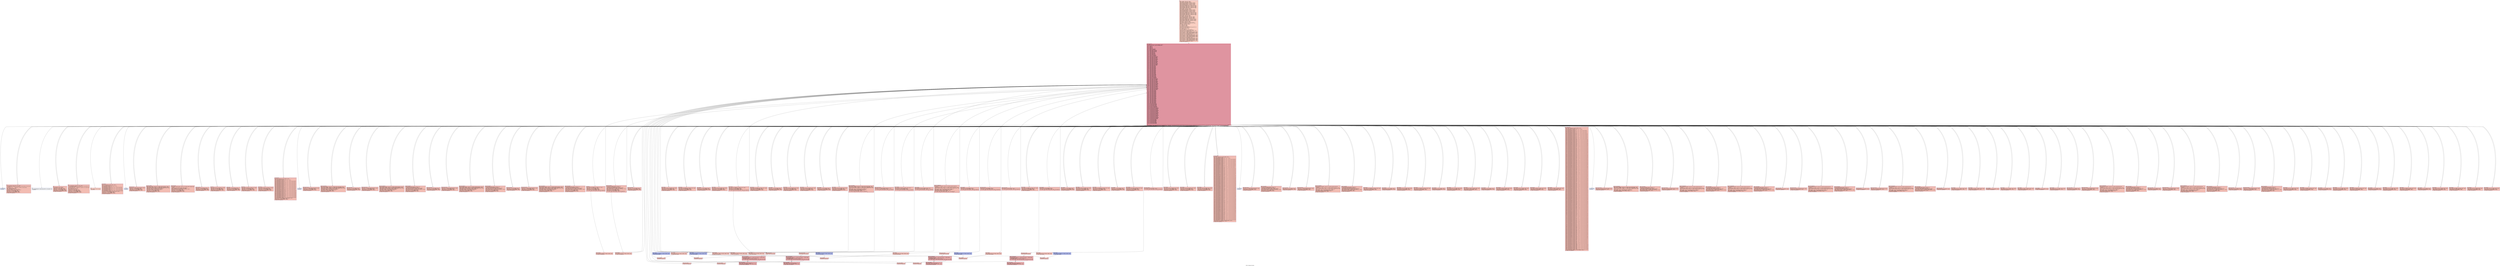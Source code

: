 digraph "CFG for 'setjmp_test' function" {
	label="CFG for 'setjmp_test' function";

	Node0x58079e4a0490 [shape=record,color="#3d50c3ff", style=filled, fillcolor="#f2907270" fontname="Courier",label="{1:\l|  %dummy.var386 = alloca i32, align 4\l  %cff.state273 = alloca i32, align 4\l  %fake.counter.phialloca266 = alloca i32, align 4\l  %fake.counter234.phialloca = alloca i32, align 4\l  %fake.counter241.phialloca = alloca i32, align 4\l  %fake.counter248.phialloca = alloca i32, align 4\l  %fake.counter255.phialloca = alloca i32, align 4\l  %fake.counter.reload267.alloca = alloca i32, align 4\l  %fake.counter234.reload.alloca = alloca i32, align 4\l  %fake.counter241.reload.alloca = alloca i32, align 4\l  %fake.counter248.reload.alloca = alloca i32, align 4\l  %fake.counter255.reload.alloca = alloca i32, align 4\l  %dummy.var223 = alloca i32, align 4\l  %cff.state160 = alloca i32, align 4\l  %fake.counter.phialloca153 = alloca i32, align 4\l  %fake.counter101.phialloca = alloca i32, align 4\l  %fake.counter108.phialloca = alloca i32, align 4\l  %fake.counter115.phialloca = alloca i32, align 4\l  %fake.counter122.phialloca = alloca i32, align 4\l  %fake.counter.reload154.alloca = alloca i32, align 4\l  %fake.counter101.reload.alloca = alloca i32, align 4\l  %fake.counter108.reload.alloca = alloca i32, align 4\l  %fake.counter115.reload.alloca = alloca i32, align 4\l  %fake.counter122.reload.alloca = alloca i32, align 4\l  %dummy.var90 = alloca i32, align 4\l  %cff.state66 = alloca i32, align 4\l  %fake.counter.phialloca60 = alloca i32, align 4\l  %fake.counter23.phialloca = alloca i32, align 4\l  %fake.counter30.phialloca = alloca i32, align 4\l  %fake.counter37.phialloca = alloca i32, align 4\l  %fake.counter.reload61.alloca = alloca i32, align 4\l  %fake.counter23.reload.alloca = alloca i32, align 4\l  %fake.counter30.reload.alloca = alloca i32, align 4\l  %fake.counter37.reload.alloca = alloca i32, align 4\l  %dummy.var12 = alloca i32, align 4\l  %cff.state3 = alloca i32, align 4\l  %fake.counter.phialloca = alloca i32, align 4\l  %fake.counter.reload.alloca = alloca i32, align 4\l  %dummy.var = alloca i32, align 4\l  %cff.state = alloca i32, align 4\l  %2 = alloca i32, align 4\l  %3 = alloca i32, align 4\l  %4 = alloca i32, align 4\l  store i32 %0, ptr %3, align 4\l  %5 = call i32 @_setjmp(ptr noundef @jump_buffer) #5\l  store i32 %5, ptr %4, align 4\l  %6 = load i32, ptr %4, align 4\l  %7 = icmp eq i32 %6, 0\l  %cff.init = select i1 %7, i32 1, i32 4\l  store i32 %cff.init, ptr %cff.state, align 4\l  store i32 undef, ptr %fake.counter.phialloca, align 4\l  store i32 6, ptr %cff.state3, align 4\l  store i32 undef, ptr %fake.counter.phialloca60, align 4\l  store i32 undef, ptr %fake.counter23.phialloca, align 4\l  store i32 undef, ptr %fake.counter30.phialloca, align 4\l  store i32 undef, ptr %fake.counter37.phialloca, align 4\l  store i32 17, ptr %cff.state66, align 4\l  store i32 undef, ptr %fake.counter.phialloca153, align 4\l  store i32 undef, ptr %fake.counter101.phialloca, align 4\l  store i32 undef, ptr %fake.counter108.phialloca, align 4\l  store i32 undef, ptr %fake.counter115.phialloca, align 4\l  store i32 undef, ptr %fake.counter122.phialloca, align 4\l  store i32 55, ptr %cff.state160, align 4\l  store i32 undef, ptr %fake.counter.phialloca266, align 4\l  store i32 undef, ptr %fake.counter234.phialloca, align 4\l  store i32 undef, ptr %fake.counter241.phialloca, align 4\l  store i32 undef, ptr %fake.counter248.phialloca, align 4\l  store i32 undef, ptr %fake.counter255.phialloca, align 4\l  store i32 105, ptr %cff.state273, align 4\l  br label %cff.dispatch274\l}"];
	Node0x58079e4a0490 -> Node0x58079e4f9f60;
	Node0x58079e4a0e40 [shape=record,color="#3d50c3ff", style=filled, fillcolor="#e1675170" fontname="Courier",label="{8:\l|  %.str.dec.alloca = alloca [20 x i8], align 1\l  call void @chakravyuha_decrypt_string(ptr %.str.dec.alloca, ptr @.str.enc,\l... i32 20)\l  %9 = call i32 (ptr, ...) @printf(ptr noundef %.str.dec.alloca)\l  %10 = load i32, ptr %3, align 4\l  %11 = icmp sgt i32 %10, 10\l  %cff.next = select i1 %11, i32 2, i32 3\l  store i32 %cff.next, ptr %cff.state, align 4\l  store i32 6, ptr %cff.state3, align 4\l  store i32 17, ptr %cff.state66, align 4\l  store i32 55, ptr %cff.state160, align 4\l  store i32 105, ptr %cff.state273, align 4\l  br label %cff.dispatch274\l}"];
	Node0x58079e4a0e40 -> Node0x58079e4f9f60;
	Node0x58079e4a1190 [shape=record,color="#3d50c3ff", style=filled, fillcolor="#dbdcde70" fontname="Courier",label="{12:\l|  call void @longjmp(ptr noundef @jump_buffer, i32 noundef 1) #6\l  unreachable\l}"];
	Node0x58079e4a11f0 [shape=record,color="#3d50c3ff", style=filled, fillcolor="#e1675170" fontname="Courier",label="{13:\l|  %14 = load i32, ptr %3, align 4\l  store i32 %14, ptr %2, align 4\l  store i32 5, ptr %cff.state, align 4\l  store i32 6, ptr %cff.state3, align 4\l  store i32 17, ptr %cff.state66, align 4\l  store i32 55, ptr %cff.state160, align 4\l  store i32 105, ptr %cff.state273, align 4\l  br label %cff.dispatch274\l}"];
	Node0x58079e4a11f0 -> Node0x58079e4f9f60;
	Node0x58079e4a0ea0 [shape=record,color="#3d50c3ff", style=filled, fillcolor="#e1675170" fontname="Courier",label="{15:\l|  %.str.1.dec.alloca = alloca [13 x i8], align 1\l  call void @chakravyuha_decrypt_string(ptr %.str.1.dec.alloca, ptr\l... @.str.1.enc, i32 13)\l  %16 = call i32 (ptr, ...) @printf(ptr noundef %.str.1.dec.alloca)\l  %17 = load i32, ptr %3, align 4\l  %18 = sub nsw i32 0, %17\l  store i32 %18, ptr %2, align 4\l  store i32 5, ptr %cff.state, align 4\l  store i32 6, ptr %cff.state3, align 4\l  store i32 17, ptr %cff.state66, align 4\l  store i32 55, ptr %cff.state160, align 4\l  store i32 105, ptr %cff.state273, align 4\l  br label %cff.dispatch274\l}"];
	Node0x58079e4a0ea0 -> Node0x58079e4f9f60;
	Node0x58079e4a16c0 [shape=record,color="#3d50c3ff", style=filled, fillcolor="#f2907270" fontname="Courier",label="{19:\l|  %20 = load i32, ptr %2, align 4\l  ret i32 %20\l}"];
	Node0x58079e4b2170 [shape=record,color="#3d50c3ff", style=filled, fillcolor="#e1675170" fontname="Courier",label="{cff.dispatch:\l|  %cff.cur = load i32, ptr %cff.state, align 4\l  %21 = icmp eq i32 %cff.cur, 1\l  %cff.case.select = select i1 %21, i32 1, i32 7\l  %22 = icmp eq i32 %cff.cur, 2\l  %cff.case.select7 = select i1 %22, i32 2, i32 %cff.case.select\l  %23 = icmp eq i32 %cff.cur, 3\l  %cff.case.select8 = select i1 %23, i32 3, i32 %cff.case.select7\l  %24 = icmp eq i32 %cff.cur, 4\l  %cff.case.select9 = select i1 %24, i32 4, i32 %cff.case.select8\l  %25 = icmp eq i32 %cff.cur, 5\l  %cff.case.select10 = select i1 %25, i32 5, i32 %cff.case.select9\l  store i32 %cff.case.select10, ptr %cff.state3, align 4\l  store i32 17, ptr %cff.state66, align 4\l  store i32 55, ptr %cff.state160, align 4\l  store i32 105, ptr %cff.state273, align 4\l  br label %cff.dispatch274\l}"];
	Node0x58079e4b2170 -> Node0x58079e4f9f60;
	Node0x58079e4b2200 [shape=record,color="#3d50c3ff", style=filled, fillcolor="#c7d7f070" fontname="Courier",label="{cff.default:\l|  unreachable\l}"];
	Node0x58079e4b4c10 [shape=record,color="#3d50c3ff", style=filled, fillcolor="#e1675170" fontname="Courier",label="{fake.loop.entry:\l|  store i32 0, ptr %fake.counter.phialloca, align 4\l  store i32 9, ptr %cff.state3, align 4\l  store i32 17, ptr %cff.state66, align 4\l  store i32 55, ptr %cff.state160, align 4\l  store i32 105, ptr %cff.state273, align 4\l  br label %cff.dispatch274\l}"];
	Node0x58079e4b4c10 -> Node0x58079e4f9f60;
	Node0x58079e4b4ca0 [shape=record,color="#3d50c3ff", style=filled, fillcolor="#e1675170" fontname="Courier",label="{fake.loop.header:\l|  %fake.counter.reload2 = load i32, ptr %fake.counter.phialloca, align 4\l  %fake.counter.reload = load i32, ptr %fake.counter.phialloca, align 4\l  store i32 %fake.counter.reload, ptr %fake.counter.reload.alloca, align 4\l  %fake.cond = icmp slt i32 %fake.counter.reload2, 10\l  %cff.next11 = select i1 %fake.cond, i32 10, i32 11\l  store i32 %cff.next11, ptr %cff.state3, align 4\l  store i32 17, ptr %cff.state66, align 4\l  store i32 55, ptr %cff.state160, align 4\l  store i32 105, ptr %cff.state273, align 4\l  br label %cff.dispatch274\l}"];
	Node0x58079e4b4ca0 -> Node0x58079e4f9f60;
	Node0x58079e4b4d30 [shape=record,color="#3d50c3ff", style=filled, fillcolor="#e1675170" fontname="Courier",label="{fake.loop.body:\l|  %fake.counter.reload.reload = load i32, ptr %fake.counter.reload.alloca,\l... align 4\l  %fake.inc = add i32 %fake.counter.reload.reload, 1\l  store volatile i32 754, ptr %dummy.var, align 4\l  store i32 %fake.inc, ptr %fake.counter.phialloca, align 4\l  store i32 9, ptr %cff.state3, align 4\l  store i32 17, ptr %cff.state66, align 4\l  store i32 55, ptr %cff.state160, align 4\l  store i32 105, ptr %cff.state273, align 4\l  br label %cff.dispatch274\l}"];
	Node0x58079e4b4d30 -> Node0x58079e4f9f60;
	Node0x58079e4b4dc0 [shape=record,color="#3d50c3ff", style=filled, fillcolor="#e1675170" fontname="Courier",label="{fake.loop.exit:\l|  store i32 6, ptr %cff.state3, align 4\l  store i32 17, ptr %cff.state66, align 4\l  store i32 55, ptr %cff.state160, align 4\l  store i32 105, ptr %cff.state273, align 4\l  br label %cff.dispatch274\l}"];
	Node0x58079e4b4dc0 -> Node0x58079e4f9f60;
	Node0x58079e4b5310 [shape=record,color="#3d50c3ff", style=filled, fillcolor="#e1675170" fontname="Courier",label="{fake.then:\l|  store volatile i32 78, ptr %dummy.var, align 4\l  store i32 14, ptr %cff.state3, align 4\l  store i32 17, ptr %cff.state66, align 4\l  store i32 55, ptr %cff.state160, align 4\l  store i32 105, ptr %cff.state273, align 4\l  br label %cff.dispatch274\l}"];
	Node0x58079e4b5310 -> Node0x58079e4f9f60;
	Node0x58079e4b53a0 [shape=record,color="#3d50c3ff", style=filled, fillcolor="#e1675170" fontname="Courier",label="{fake.else:\l|  store volatile i32 8709120, ptr %dummy.var, align 4\l  store i32 14, ptr %cff.state3, align 4\l  store i32 17, ptr %cff.state66, align 4\l  store i32 55, ptr %cff.state160, align 4\l  store i32 105, ptr %cff.state273, align 4\l  br i1 false, label %fake.block429, label %cff.dispatch274\l|{<s0>T|<s1>F}}"];
	Node0x58079e4b53a0:s0 -> Node0x58079e52aad0;
	Node0x58079e4b53a0:s1 -> Node0x58079e4f9f60;
	Node0x58079e4b5430 [shape=record,color="#3d50c3ff", style=filled, fillcolor="#e1675170" fontname="Courier",label="{fake.merge:\l|  store i32 6, ptr %cff.state3, align 4\l  store i32 17, ptr %cff.state66, align 4\l  store i32 55, ptr %cff.state160, align 4\l  store i32 105, ptr %cff.state273, align 4\l  br label %cff.dispatch274\l}"];
	Node0x58079e4b5430 -> Node0x58079e4f9f60;
	Node0x58079e4b5ac0 [shape=record,color="#3d50c3ff", style=filled, fillcolor="#e1675170" fontname="Courier",label="{fake.block:\l|  store volatile i32 2992, ptr %dummy.var, align 4\l  store i32 6, ptr %cff.state3, align 4\l  store i32 17, ptr %cff.state66, align 4\l  store i32 55, ptr %cff.state160, align 4\l  store i32 105, ptr %cff.state273, align 4\l  br label %cff.dispatch274\l}"];
	Node0x58079e4b5ac0 -> Node0x58079e4f9f60;
	Node0x58079e49f510 [shape=record,color="#3d50c3ff", style=filled, fillcolor="#e1675170" fontname="Courier",label="{fake.block1:\l|  store volatile i32 450, ptr %dummy.var, align 4\l  store i32 6, ptr %cff.state3, align 4\l  store i32 17, ptr %cff.state66, align 4\l  store i32 55, ptr %cff.state160, align 4\l  store i32 105, ptr %cff.state273, align 4\l  br label %cff.dispatch274\l}"];
	Node0x58079e49f510 -> Node0x58079e4f9f60;
	Node0x58079e4b4e80 [shape=record,color="#3d50c3ff", style=filled, fillcolor="#e1675170" fontname="Courier",label="{cff.dispatch4:\l|  %cff.cur6 = load i32, ptr %cff.state3, align 4\l  %26 = icmp eq i32 %cff.cur6, 1\l  %cff.case.select70 = select i1 %26, i32 1, i32 18\l  %27 = icmp eq i32 %cff.cur6, 2\l  %cff.case.select71 = select i1 %27, i32 2, i32 %cff.case.select70\l  %28 = icmp eq i32 %cff.cur6, 3\l  %cff.case.select72 = select i1 %28, i32 3, i32 %cff.case.select71\l  %29 = icmp eq i32 %cff.cur6, 4\l  %cff.case.select73 = select i1 %29, i32 4, i32 %cff.case.select72\l  %30 = icmp eq i32 %cff.cur6, 5\l  %cff.case.select74 = select i1 %30, i32 5, i32 %cff.case.select73\l  %31 = icmp eq i32 %cff.cur6, 6\l  %cff.case.select75 = select i1 %31, i32 6, i32 %cff.case.select74\l  %32 = icmp eq i32 %cff.cur6, 7\l  %cff.case.select76 = select i1 %32, i32 7, i32 %cff.case.select75\l  %33 = icmp eq i32 %cff.cur6, 8\l  %cff.case.select77 = select i1 %33, i32 8, i32 %cff.case.select76\l  %34 = icmp eq i32 %cff.cur6, 9\l  %cff.case.select78 = select i1 %34, i32 9, i32 %cff.case.select77\l  %35 = icmp eq i32 %cff.cur6, 10\l  %cff.case.select79 = select i1 %35, i32 10, i32 %cff.case.select78\l  %36 = icmp eq i32 %cff.cur6, 11\l  %cff.case.select80 = select i1 %36, i32 11, i32 %cff.case.select79\l  %37 = icmp eq i32 %cff.cur6, 12\l  %cff.case.select81 = select i1 %37, i32 12, i32 %cff.case.select80\l  %38 = icmp eq i32 %cff.cur6, 13\l  %cff.case.select82 = select i1 %38, i32 13, i32 %cff.case.select81\l  %39 = icmp eq i32 %cff.cur6, 14\l  %cff.case.select83 = select i1 %39, i32 14, i32 %cff.case.select82\l  %40 = icmp eq i32 %cff.cur6, 15\l  %cff.case.select84 = select i1 %40, i32 15, i32 %cff.case.select83\l  %41 = icmp eq i32 %cff.cur6, 16\l  %cff.case.select85 = select i1 %41, i32 16, i32 %cff.case.select84\l  store i32 %cff.case.select85, ptr %cff.state66, align 4\l  store i32 55, ptr %cff.state160, align 4\l  store i32 105, ptr %cff.state273, align 4\l  br label %cff.dispatch274\l}"];
	Node0x58079e4b4e80 -> Node0x58079e4f9f60;
	Node0x58079e4b4ee0 [shape=record,color="#3d50c3ff", style=filled, fillcolor="#c7d7f070" fontname="Courier",label="{cff.default5:\l|  unreachable\l}"];
	Node0x58079e4b4330 [shape=record,color="#3d50c3ff", style=filled, fillcolor="#e1675170" fontname="Courier",label="{fake.loop.entry13:\l|  store i32 0, ptr %fake.counter.phialloca60, align 4\l  store i32 20, ptr %cff.state66, align 4\l  store i32 55, ptr %cff.state160, align 4\l  store i32 105, ptr %cff.state273, align 4\l  br label %cff.dispatch274\l}"];
	Node0x58079e4b4330 -> Node0x58079e4f9f60;
	Node0x58079e4bc740 [shape=record,color="#3d50c3ff", style=filled, fillcolor="#e1675170" fontname="Courier",label="{fake.loop.header14:\l|  %fake.counter.reload62 = load i32, ptr %fake.counter.phialloca60, align 4\l  %fake.counter.reload61 = load i32, ptr %fake.counter.phialloca60, align 4\l  store i32 %fake.counter.reload61, ptr %fake.counter.reload61.alloca, align 4\l  %fake.cond17 = icmp slt i32 %fake.counter.reload62, 10\l  %cff.next86 = select i1 %fake.cond17, i32 21, i32 22\l  store i32 %cff.next86, ptr %cff.state66, align 4\l  store i32 55, ptr %cff.state160, align 4\l  store i32 105, ptr %cff.state273, align 4\l  br label %cff.dispatch274\l}"];
	Node0x58079e4bc740 -> Node0x58079e4f9f60;
	Node0x58079e4bc7d0 [shape=record,color="#3d50c3ff", style=filled, fillcolor="#e1675170" fontname="Courier",label="{fake.loop.body15:\l|  %fake.counter.reload61.reload = load i32, ptr\l... %fake.counter.reload61.alloca, align 4\l  %fake.inc18 = add i32 %fake.counter.reload61.reload, 1\l  store volatile i32 364, ptr %dummy.var12, align 4\l  store i32 %fake.inc18, ptr %fake.counter.phialloca60, align 4\l  store i32 20, ptr %cff.state66, align 4\l  store i32 55, ptr %cff.state160, align 4\l  store i32 105, ptr %cff.state273, align 4\l  br i1 false, label %fake.block432, label %cff.dispatch274\l|{<s0>T|<s1>F}}"];
	Node0x58079e4bc7d0:s0 -> Node0x58079e4d8c40;
	Node0x58079e4bc7d0:s1 -> Node0x58079e4f9f60;
	Node0x58079e4bc860 [shape=record,color="#3d50c3ff", style=filled, fillcolor="#e1675170" fontname="Courier",label="{fake.loop.exit16:\l|  store i32 17, ptr %cff.state66, align 4\l  store i32 55, ptr %cff.state160, align 4\l  store i32 105, ptr %cff.state273, align 4\l  br label %cff.dispatch274\l}"];
	Node0x58079e4bc860 -> Node0x58079e4f9f60;
	Node0x58079e4bcdb0 [shape=record,color="#3d50c3ff", style=filled, fillcolor="#e1675170" fontname="Courier",label="{fake.loop.entry19:\l|  store i32 0, ptr %fake.counter23.phialloca, align 4\l  store i32 24, ptr %cff.state66, align 4\l  store i32 55, ptr %cff.state160, align 4\l  store i32 105, ptr %cff.state273, align 4\l  br label %cff.dispatch274\l}"];
	Node0x58079e4bcdb0 -> Node0x58079e4f9f60;
	Node0x58079e4bce40 [shape=record,color="#3d50c3ff", style=filled, fillcolor="#e1675170" fontname="Courier",label="{fake.loop.header20:\l|  %fake.counter23.reload63 = load i32, ptr %fake.counter23.phialloca, align 4\l  %fake.counter23.reload = load i32, ptr %fake.counter23.phialloca, align 4\l  store i32 %fake.counter23.reload, ptr %fake.counter23.reload.alloca, align 4\l  %fake.cond24 = icmp slt i32 %fake.counter23.reload63, 10\l  %cff.next87 = select i1 %fake.cond24, i32 25, i32 26\l  store i32 %cff.next87, ptr %cff.state66, align 4\l  store i32 55, ptr %cff.state160, align 4\l  store i32 105, ptr %cff.state273, align 4\l  br label %cff.dispatch274\l}"];
	Node0x58079e4bce40 -> Node0x58079e4f9f60;
	Node0x58079e4bced0 [shape=record,color="#3d50c3ff", style=filled, fillcolor="#e1675170" fontname="Courier",label="{fake.loop.body21:\l|  %fake.counter23.reload.reload = load i32, ptr\l... %fake.counter23.reload.alloca, align 4\l  %fake.inc25 = add i32 %fake.counter23.reload.reload, 1\l  store volatile i32 32014, ptr %dummy.var12, align 4\l  store i32 %fake.inc25, ptr %fake.counter23.phialloca, align 4\l  store i32 24, ptr %cff.state66, align 4\l  store i32 55, ptr %cff.state160, align 4\l  store i32 105, ptr %cff.state273, align 4\l  br label %cff.dispatch274\l}"];
	Node0x58079e4bced0 -> Node0x58079e4f9f60;
	Node0x58079e4bcf60 [shape=record,color="#3d50c3ff", style=filled, fillcolor="#e1675170" fontname="Courier",label="{fake.loop.exit22:\l|  store i32 17, ptr %cff.state66, align 4\l  store i32 55, ptr %cff.state160, align 4\l  store i32 105, ptr %cff.state273, align 4\l  br label %cff.dispatch274\l}"];
	Node0x58079e4bcf60 -> Node0x58079e4f9f60;
	Node0x58079e4bdd10 [shape=record,color="#3d50c3ff", style=filled, fillcolor="#e1675170" fontname="Courier",label="{fake.loop.entry26:\l|  store i32 0, ptr %fake.counter30.phialloca, align 4\l  store i32 28, ptr %cff.state66, align 4\l  store i32 55, ptr %cff.state160, align 4\l  store i32 105, ptr %cff.state273, align 4\l  br label %cff.dispatch274\l}"];
	Node0x58079e4bdd10 -> Node0x58079e4f9f60;
	Node0x58079e4bdda0 [shape=record,color="#3d50c3ff", style=filled, fillcolor="#e1675170" fontname="Courier",label="{fake.loop.header27:\l|  %fake.counter30.reload64 = load i32, ptr %fake.counter30.phialloca, align 4\l  %fake.counter30.reload = load i32, ptr %fake.counter30.phialloca, align 4\l  store i32 %fake.counter30.reload, ptr %fake.counter30.reload.alloca, align 4\l  %fake.cond31 = icmp slt i32 %fake.counter30.reload64, 10\l  %cff.next88 = select i1 %fake.cond31, i32 29, i32 30\l  store i32 %cff.next88, ptr %cff.state66, align 4\l  store i32 55, ptr %cff.state160, align 4\l  store i32 105, ptr %cff.state273, align 4\l  br label %cff.dispatch274\l}"];
	Node0x58079e4bdda0 -> Node0x58079e4f9f60;
	Node0x58079e4bde30 [shape=record,color="#3d50c3ff", style=filled, fillcolor="#e1675170" fontname="Courier",label="{fake.loop.body28:\l|  %fake.counter30.reload.reload = load i32, ptr\l... %fake.counter30.reload.alloca, align 4\l  %fake.inc32 = add i32 %fake.counter30.reload.reload, 1\l  store volatile i32 166, ptr %dummy.var12, align 4\l  store i32 %fake.inc32, ptr %fake.counter30.phialloca, align 4\l  store i32 28, ptr %cff.state66, align 4\l  store i32 55, ptr %cff.state160, align 4\l  store i32 105, ptr %cff.state273, align 4\l  br label %cff.dispatch274\l}"];
	Node0x58079e4bde30 -> Node0x58079e4f9f60;
	Node0x58079e4bdec0 [shape=record,color="#3d50c3ff", style=filled, fillcolor="#e1675170" fontname="Courier",label="{fake.loop.exit29:\l|  store i32 17, ptr %cff.state66, align 4\l  store i32 55, ptr %cff.state160, align 4\l  store i32 105, ptr %cff.state273, align 4\l  br label %cff.dispatch274\l}"];
	Node0x58079e4bdec0 -> Node0x58079e4f9f60;
	Node0x58079e4be530 [shape=record,color="#3d50c3ff", style=filled, fillcolor="#e1675170" fontname="Courier",label="{fake.loop.entry33:\l|  store i32 0, ptr %fake.counter37.phialloca, align 4\l  store i32 32, ptr %cff.state66, align 4\l  store i32 55, ptr %cff.state160, align 4\l  store i32 105, ptr %cff.state273, align 4\l  br label %cff.dispatch274\l}"];
	Node0x58079e4be530 -> Node0x58079e4f9f60;
	Node0x58079e4be5c0 [shape=record,color="#3d50c3ff", style=filled, fillcolor="#e1675170" fontname="Courier",label="{fake.loop.header34:\l|  %fake.counter37.reload65 = load i32, ptr %fake.counter37.phialloca, align 4\l  %fake.counter37.reload = load i32, ptr %fake.counter37.phialloca, align 4\l  store i32 %fake.counter37.reload, ptr %fake.counter37.reload.alloca, align 4\l  %fake.cond38 = icmp slt i32 %fake.counter37.reload65, 10\l  %cff.next89 = select i1 %fake.cond38, i32 33, i32 34\l  store i32 %cff.next89, ptr %cff.state66, align 4\l  store i32 55, ptr %cff.state160, align 4\l  store i32 105, ptr %cff.state273, align 4\l  br label %cff.dispatch274\l}"];
	Node0x58079e4be5c0 -> Node0x58079e4f9f60;
	Node0x58079e4be650 [shape=record,color="#3d50c3ff", style=filled, fillcolor="#e1675170" fontname="Courier",label="{fake.loop.body35:\l|  %fake.counter37.reload.reload = load i32, ptr\l... %fake.counter37.reload.alloca, align 4\l  %fake.inc39 = add i32 %fake.counter37.reload.reload, 1\l  store volatile i32 5273, ptr %dummy.var12, align 4\l  store i32 %fake.inc39, ptr %fake.counter37.phialloca, align 4\l  store i32 32, ptr %cff.state66, align 4\l  store i32 55, ptr %cff.state160, align 4\l  store i32 105, ptr %cff.state273, align 4\l  br label %cff.dispatch274\l}"];
	Node0x58079e4be650 -> Node0x58079e4f9f60;
	Node0x58079e4be6e0 [shape=record,color="#3d50c3ff", style=filled, fillcolor="#e1675170" fontname="Courier",label="{fake.loop.exit36:\l|  store i32 17, ptr %cff.state66, align 4\l  store i32 55, ptr %cff.state160, align 4\l  store i32 105, ptr %cff.state273, align 4\l  br label %cff.dispatch274\l}"];
	Node0x58079e4be6e0 -> Node0x58079e4f9f60;
	Node0x58079e4b5f00 [shape=record,color="#3d50c3ff", style=filled, fillcolor="#e1675170" fontname="Courier",label="{fake.then40:\l|  store volatile i32 87, ptr %dummy.var12, align 4\l  store i32 37, ptr %cff.state66, align 4\l  store i32 55, ptr %cff.state160, align 4\l  store i32 105, ptr %cff.state273, align 4\l  br label %cff.dispatch274\l}"];
	Node0x58079e4b5f00 -> Node0x58079e4f9f60;
	Node0x58079e4b5f90 [shape=record,color="#3d50c3ff", style=filled, fillcolor="#e1675170" fontname="Courier",label="{fake.else41:\l|  store volatile i32 87091200, ptr %dummy.var12, align 4\l  store i32 37, ptr %cff.state66, align 4\l  store i32 55, ptr %cff.state160, align 4\l  store i32 105, ptr %cff.state273, align 4\l  br label %cff.dispatch274\l}"];
	Node0x58079e4b5f90 -> Node0x58079e4f9f60;
	Node0x58079e4b6020 [shape=record,color="#3d50c3ff", style=filled, fillcolor="#e1675170" fontname="Courier",label="{fake.merge42:\l|  store i32 17, ptr %cff.state66, align 4\l  store i32 55, ptr %cff.state160, align 4\l  store i32 105, ptr %cff.state273, align 4\l  br label %cff.dispatch274\l}"];
	Node0x58079e4b6020 -> Node0x58079e4f9f60;
	Node0x58079e4b63e0 [shape=record,color="#3d50c3ff", style=filled, fillcolor="#e1675170" fontname="Courier",label="{fake.then43:\l|  store volatile i32 78, ptr %dummy.var12, align 4\l  store i32 40, ptr %cff.state66, align 4\l  store i32 55, ptr %cff.state160, align 4\l  store i32 105, ptr %cff.state273, align 4\l  br label %cff.dispatch274\l}"];
	Node0x58079e4b63e0 -> Node0x58079e4f9f60;
	Node0x58079e4b6470 [shape=record,color="#3d50c3ff", style=filled, fillcolor="#e1675170" fontname="Courier",label="{fake.else44:\l|  store volatile i32 8709120, ptr %dummy.var12, align 4\l  store i32 40, ptr %cff.state66, align 4\l  store i32 55, ptr %cff.state160, align 4\l  store i32 105, ptr %cff.state273, align 4\l  br label %cff.dispatch274\l}"];
	Node0x58079e4b6470 -> Node0x58079e4f9f60;
	Node0x58079e4b6500 [shape=record,color="#3d50c3ff", style=filled, fillcolor="#e1675170" fontname="Courier",label="{fake.merge45:\l|  store i32 17, ptr %cff.state66, align 4\l  store i32 55, ptr %cff.state160, align 4\l  store i32 105, ptr %cff.state273, align 4\l  br label %cff.dispatch274\l}"];
	Node0x58079e4b6500 -> Node0x58079e4f9f60;
	Node0x58079e4b6860 [shape=record,color="#3d50c3ff", style=filled, fillcolor="#e1675170" fontname="Courier",label="{fake.then46:\l|  store volatile i32 45, ptr %dummy.var12, align 4\l  store i32 43, ptr %cff.state66, align 4\l  store i32 55, ptr %cff.state160, align 4\l  store i32 105, ptr %cff.state273, align 4\l  br label %cff.dispatch274\l}"];
	Node0x58079e4b6860 -> Node0x58079e4f9f60;
	Node0x58079e4c0410 [shape=record,color="#3d50c3ff", style=filled, fillcolor="#e1675170" fontname="Courier",label="{fake.else47:\l|  store volatile i32 144, ptr %dummy.var12, align 4\l  store i32 43, ptr %cff.state66, align 4\l  store i32 55, ptr %cff.state160, align 4\l  store i32 105, ptr %cff.state273, align 4\l  br label %cff.dispatch274\l}"];
	Node0x58079e4c0410 -> Node0x58079e4f9f60;
	Node0x58079e4c04a0 [shape=record,color="#3d50c3ff", style=filled, fillcolor="#e1675170" fontname="Courier",label="{fake.merge48:\l|  store i32 17, ptr %cff.state66, align 4\l  store i32 55, ptr %cff.state160, align 4\l  store i32 105, ptr %cff.state273, align 4\l  br label %cff.dispatch274\l}"];
	Node0x58079e4c04a0 -> Node0x58079e4f9f60;
	Node0x58079e4c0800 [shape=record,color="#3d50c3ff", style=filled, fillcolor="#e1675170" fontname="Courier",label="{fake.then49:\l|  store volatile i32 70, ptr %dummy.var12, align 4\l  store i32 46, ptr %cff.state66, align 4\l  store i32 55, ptr %cff.state160, align 4\l  store i32 105, ptr %cff.state273, align 4\l  br label %cff.dispatch274\l}"];
	Node0x58079e4c0800 -> Node0x58079e4f9f60;
	Node0x58079e4c0890 [shape=record,color="#3d50c3ff", style=filled, fillcolor="#e1675170" fontname="Courier",label="{fake.else50:\l|  store volatile i32 967680, ptr %dummy.var12, align 4\l  store i32 46, ptr %cff.state66, align 4\l  store i32 55, ptr %cff.state160, align 4\l  store i32 105, ptr %cff.state273, align 4\l  br label %cff.dispatch274\l}"];
	Node0x58079e4c0890 -> Node0x58079e4f9f60;
	Node0x58079e4c0920 [shape=record,color="#3d50c3ff", style=filled, fillcolor="#e1675170" fontname="Courier",label="{fake.merge51:\l|  store i32 17, ptr %cff.state66, align 4\l  store i32 55, ptr %cff.state160, align 4\l  store i32 105, ptr %cff.state273, align 4\l  br label %cff.dispatch274\l}"];
	Node0x58079e4c0920 -> Node0x58079e4f9f60;
	Node0x58079e4c0c80 [shape=record,color="#3d50c3ff", style=filled, fillcolor="#e1675170" fontname="Courier",label="{fake.then52:\l|  store volatile i32 87, ptr %dummy.var12, align 4\l  store i32 49, ptr %cff.state66, align 4\l  store i32 55, ptr %cff.state160, align 4\l  store i32 105, ptr %cff.state273, align 4\l  br label %cff.dispatch274\l}"];
	Node0x58079e4c0c80 -> Node0x58079e4f9f60;
	Node0x58079e4c0d10 [shape=record,color="#3d50c3ff", style=filled, fillcolor="#e1675170" fontname="Courier",label="{fake.else53:\l|  store volatile i32 87091200, ptr %dummy.var12, align 4\l  store i32 49, ptr %cff.state66, align 4\l  store i32 55, ptr %cff.state160, align 4\l  store i32 105, ptr %cff.state273, align 4\l  br label %cff.dispatch274\l}"];
	Node0x58079e4c0d10 -> Node0x58079e4f9f60;
	Node0x58079e4c0da0 [shape=record,color="#3d50c3ff", style=filled, fillcolor="#e1675170" fontname="Courier",label="{fake.merge54:\l|  store i32 17, ptr %cff.state66, align 4\l  store i32 55, ptr %cff.state160, align 4\l  store i32 105, ptr %cff.state273, align 4\l  br label %cff.dispatch274\l}"];
	Node0x58079e4c0da0 -> Node0x58079e4f9f60;
	Node0x58079e4c1100 [shape=record,color="#3d50c3ff", style=filled, fillcolor="#e1675170" fontname="Courier",label="{fake.block55:\l|  store volatile i32 -71401, ptr %dummy.var12, align 4\l  store i32 17, ptr %cff.state66, align 4\l  store i32 55, ptr %cff.state160, align 4\l  store i32 105, ptr %cff.state273, align 4\l  br label %cff.dispatch274\l}"];
	Node0x58079e4c1100 -> Node0x58079e4f9f60;
	Node0x58079e4c1550 [shape=record,color="#3d50c3ff", style=filled, fillcolor="#e1675170" fontname="Courier",label="{fake.block56:\l|  store volatile i32 2, ptr %dummy.var12, align 4\l  store i32 17, ptr %cff.state66, align 4\l  store i32 55, ptr %cff.state160, align 4\l  store i32 105, ptr %cff.state273, align 4\l  br label %cff.dispatch274\l}"];
	Node0x58079e4c1550 -> Node0x58079e4f9f60;
	Node0x58079e4c1730 [shape=record,color="#3d50c3ff", style=filled, fillcolor="#e1675170" fontname="Courier",label="{fake.block57:\l|  store volatile i32 1686948, ptr %dummy.var12, align 4\l  store i32 17, ptr %cff.state66, align 4\l  store i32 55, ptr %cff.state160, align 4\l  store i32 105, ptr %cff.state273, align 4\l  br i1 false, label %fake.loop.entry407, label %cff.dispatch274\l|{<s0>T|<s1>F}}"];
	Node0x58079e4c1730:s0 -> Node0x58079e528b70;
	Node0x58079e4c1730:s1 -> Node0x58079e4f9f60;
	Node0x58079e4c1a60 [shape=record,color="#3d50c3ff", style=filled, fillcolor="#e1675170" fontname="Courier",label="{fake.block58:\l|  store volatile i32 -36, ptr %dummy.var12, align 4\l  store i32 17, ptr %cff.state66, align 4\l  store i32 55, ptr %cff.state160, align 4\l  store i32 105, ptr %cff.state273, align 4\l  br label %cff.dispatch274\l}"];
	Node0x58079e4c1a60 -> Node0x58079e4f9f60;
	Node0x58079e4c1d00 [shape=record,color="#3d50c3ff", style=filled, fillcolor="#e1675170" fontname="Courier",label="{fake.block59:\l|  store volatile i32 0, ptr %dummy.var12, align 4\l  store i32 17, ptr %cff.state66, align 4\l  store i32 55, ptr %cff.state160, align 4\l  store i32 105, ptr %cff.state273, align 4\l  br label %cff.dispatch274\l}"];
	Node0x58079e4c1d00 -> Node0x58079e4f9f60;
	Node0x58079e4be880 [shape=record,color="#3d50c3ff", style=filled, fillcolor="#e1675170" fontname="Courier",label="{cff.dispatch67:\l|  %cff.cur69 = load i32, ptr %cff.state66, align 4\l  %42 = icmp eq i32 %cff.cur69, 1\l  %cff.case.select164 = select i1 %42, i32 1, i32 56\l  %43 = icmp eq i32 %cff.cur69, 2\l  %cff.case.select165 = select i1 %43, i32 2, i32 %cff.case.select164\l  %44 = icmp eq i32 %cff.cur69, 3\l  %cff.case.select166 = select i1 %44, i32 3, i32 %cff.case.select165\l  %45 = icmp eq i32 %cff.cur69, 4\l  %cff.case.select167 = select i1 %45, i32 4, i32 %cff.case.select166\l  %46 = icmp eq i32 %cff.cur69, 5\l  %cff.case.select168 = select i1 %46, i32 5, i32 %cff.case.select167\l  %47 = icmp eq i32 %cff.cur69, 6\l  %cff.case.select169 = select i1 %47, i32 6, i32 %cff.case.select168\l  %48 = icmp eq i32 %cff.cur69, 7\l  %cff.case.select170 = select i1 %48, i32 7, i32 %cff.case.select169\l  %49 = icmp eq i32 %cff.cur69, 8\l  %cff.case.select171 = select i1 %49, i32 8, i32 %cff.case.select170\l  %50 = icmp eq i32 %cff.cur69, 9\l  %cff.case.select172 = select i1 %50, i32 9, i32 %cff.case.select171\l  %51 = icmp eq i32 %cff.cur69, 10\l  %cff.case.select173 = select i1 %51, i32 10, i32 %cff.case.select172\l  %52 = icmp eq i32 %cff.cur69, 11\l  %cff.case.select174 = select i1 %52, i32 11, i32 %cff.case.select173\l  %53 = icmp eq i32 %cff.cur69, 12\l  %cff.case.select175 = select i1 %53, i32 12, i32 %cff.case.select174\l  %54 = icmp eq i32 %cff.cur69, 13\l  %cff.case.select176 = select i1 %54, i32 13, i32 %cff.case.select175\l  %55 = icmp eq i32 %cff.cur69, 14\l  %cff.case.select177 = select i1 %55, i32 14, i32 %cff.case.select176\l  %56 = icmp eq i32 %cff.cur69, 15\l  %cff.case.select178 = select i1 %56, i32 15, i32 %cff.case.select177\l  %57 = icmp eq i32 %cff.cur69, 16\l  %cff.case.select179 = select i1 %57, i32 16, i32 %cff.case.select178\l  %58 = icmp eq i32 %cff.cur69, 17\l  %cff.case.select180 = select i1 %58, i32 17, i32 %cff.case.select179\l  %59 = icmp eq i32 %cff.cur69, 18\l  %cff.case.select181 = select i1 %59, i32 18, i32 %cff.case.select180\l  %60 = icmp eq i32 %cff.cur69, 19\l  %cff.case.select182 = select i1 %60, i32 19, i32 %cff.case.select181\l  %61 = icmp eq i32 %cff.cur69, 20\l  %cff.case.select183 = select i1 %61, i32 20, i32 %cff.case.select182\l  %62 = icmp eq i32 %cff.cur69, 21\l  %cff.case.select184 = select i1 %62, i32 21, i32 %cff.case.select183\l  %63 = icmp eq i32 %cff.cur69, 22\l  %cff.case.select185 = select i1 %63, i32 22, i32 %cff.case.select184\l  %64 = icmp eq i32 %cff.cur69, 23\l  %cff.case.select186 = select i1 %64, i32 23, i32 %cff.case.select185\l  %65 = icmp eq i32 %cff.cur69, 24\l  %cff.case.select187 = select i1 %65, i32 24, i32 %cff.case.select186\l  %66 = icmp eq i32 %cff.cur69, 25\l  %cff.case.select188 = select i1 %66, i32 25, i32 %cff.case.select187\l  %67 = icmp eq i32 %cff.cur69, 26\l  %cff.case.select189 = select i1 %67, i32 26, i32 %cff.case.select188\l  %68 = icmp eq i32 %cff.cur69, 27\l  %cff.case.select190 = select i1 %68, i32 27, i32 %cff.case.select189\l  %69 = icmp eq i32 %cff.cur69, 28\l  %cff.case.select191 = select i1 %69, i32 28, i32 %cff.case.select190\l  %70 = icmp eq i32 %cff.cur69, 29\l  %cff.case.select192 = select i1 %70, i32 29, i32 %cff.case.select191\l  %71 = icmp eq i32 %cff.cur69, 30\l  %cff.case.select193 = select i1 %71, i32 30, i32 %cff.case.select192\l  %72 = icmp eq i32 %cff.cur69, 31\l  %cff.case.select194 = select i1 %72, i32 31, i32 %cff.case.select193\l  %73 = icmp eq i32 %cff.cur69, 32\l  %cff.case.select195 = select i1 %73, i32 32, i32 %cff.case.select194\l  %74 = icmp eq i32 %cff.cur69, 33\l  %cff.case.select196 = select i1 %74, i32 33, i32 %cff.case.select195\l  %75 = icmp eq i32 %cff.cur69, 34\l  %cff.case.select197 = select i1 %75, i32 34, i32 %cff.case.select196\l  %76 = icmp eq i32 %cff.cur69, 35\l  %cff.case.select198 = select i1 %76, i32 35, i32 %cff.case.select197\l  %77 = icmp eq i32 %cff.cur69, 36\l  %cff.case.select199 = select i1 %77, i32 36, i32 %cff.case.select198\l  %78 = icmp eq i32 %cff.cur69, 37\l  %cff.case.select200 = select i1 %78, i32 37, i32 %cff.case.select199\l  %79 = icmp eq i32 %cff.cur69, 38\l  %cff.case.select201 = select i1 %79, i32 38, i32 %cff.case.select200\l  %80 = icmp eq i32 %cff.cur69, 39\l  %cff.case.select202 = select i1 %80, i32 39, i32 %cff.case.select201\l  %81 = icmp eq i32 %cff.cur69, 40\l  %cff.case.select203 = select i1 %81, i32 40, i32 %cff.case.select202\l  %82 = icmp eq i32 %cff.cur69, 41\l  %cff.case.select204 = select i1 %82, i32 41, i32 %cff.case.select203\l  %83 = icmp eq i32 %cff.cur69, 42\l  %cff.case.select205 = select i1 %83, i32 42, i32 %cff.case.select204\l  %84 = icmp eq i32 %cff.cur69, 43\l  %cff.case.select206 = select i1 %84, i32 43, i32 %cff.case.select205\l  %85 = icmp eq i32 %cff.cur69, 44\l  %cff.case.select207 = select i1 %85, i32 44, i32 %cff.case.select206\l  %86 = icmp eq i32 %cff.cur69, 45\l  %cff.case.select208 = select i1 %86, i32 45, i32 %cff.case.select207\l  %87 = icmp eq i32 %cff.cur69, 46\l  %cff.case.select209 = select i1 %87, i32 46, i32 %cff.case.select208\l  %88 = icmp eq i32 %cff.cur69, 47\l  %cff.case.select210 = select i1 %88, i32 47, i32 %cff.case.select209\l  %89 = icmp eq i32 %cff.cur69, 48\l  %cff.case.select211 = select i1 %89, i32 48, i32 %cff.case.select210\l  %90 = icmp eq i32 %cff.cur69, 49\l  %cff.case.select212 = select i1 %90, i32 49, i32 %cff.case.select211\l  %91 = icmp eq i32 %cff.cur69, 50\l  %cff.case.select213 = select i1 %91, i32 50, i32 %cff.case.select212\l  %92 = icmp eq i32 %cff.cur69, 51\l  %cff.case.select214 = select i1 %92, i32 51, i32 %cff.case.select213\l  %93 = icmp eq i32 %cff.cur69, 52\l  %cff.case.select215 = select i1 %93, i32 52, i32 %cff.case.select214\l  %94 = icmp eq i32 %cff.cur69, 53\l  %cff.case.select216 = select i1 %94, i32 53, i32 %cff.case.select215\l  %95 = icmp eq i32 %cff.cur69, 54\l  %cff.case.select217 = select i1 %95, i32 54, i32 %cff.case.select216\l  store i32 %cff.case.select217, ptr %cff.state160, align 4\l  store i32 105, ptr %cff.state273, align 4\l  br label %cff.dispatch274\l}"];
	Node0x58079e4be880 -> Node0x58079e4f9f60;
	Node0x58079e4be000 [shape=record,color="#3d50c3ff", style=filled, fillcolor="#cbd8ee70" fontname="Courier",label="{cff.default68:\l|  unreachable\l}"];
	Node0x58079e4b2550 [shape=record,color="#3d50c3ff", style=filled, fillcolor="#e1675170" fontname="Courier",label="{fake.loop.entry91:\l|  store i32 0, ptr %fake.counter.phialloca153, align 4\l  store i32 58, ptr %cff.state160, align 4\l  store i32 105, ptr %cff.state273, align 4\l  br label %cff.dispatch274\l}"];
	Node0x58079e4b2550 -> Node0x58079e4f9f60;
	Node0x58079e4bd0a0 [shape=record,color="#3d50c3ff", style=filled, fillcolor="#e1675170" fontname="Courier",label="{fake.loop.header92:\l|  %fake.counter.reload155 = load i32, ptr %fake.counter.phialloca153, align 4\l  %fake.counter.reload154 = load i32, ptr %fake.counter.phialloca153, align 4\l  store i32 %fake.counter.reload154, ptr %fake.counter.reload154.alloca, align\l... 4\l  %fake.cond95 = icmp slt i32 %fake.counter.reload155, 10\l  %cff.next218 = select i1 %fake.cond95, i32 59, i32 60\l  store i32 %cff.next218, ptr %cff.state160, align 4\l  store i32 105, ptr %cff.state273, align 4\l  br i1 false, label %fake.then420, label %cff.dispatch274\l|{<s0>T|<s1>F}}"];
	Node0x58079e4bd0a0:s0 -> Node0x58079e529d50;
	Node0x58079e4bd0a0:s1 -> Node0x58079e4f9f60;
	Node0x58079e4bd100 [shape=record,color="#3d50c3ff", style=filled, fillcolor="#e1675170" fontname="Courier",label="{fake.loop.body93:\l|  %fake.counter.reload154.reload = load i32, ptr\l... %fake.counter.reload154.alloca, align 4\l  %fake.inc96 = add i32 %fake.counter.reload154.reload, 1\l  store volatile i32 16129, ptr %dummy.var90, align 4\l  store i32 %fake.inc96, ptr %fake.counter.phialloca153, align 4\l  store i32 58, ptr %cff.state160, align 4\l  store i32 105, ptr %cff.state273, align 4\l  br label %cff.dispatch274\l}"];
	Node0x58079e4bd100 -> Node0x58079e4f9f60;
	Node0x58079e4bc8f0 [shape=record,color="#3d50c3ff", style=filled, fillcolor="#e1675170" fontname="Courier",label="{fake.loop.exit94:\l|  store i32 55, ptr %cff.state160, align 4\l  store i32 105, ptr %cff.state273, align 4\l  br label %cff.dispatch274\l}"];
	Node0x58079e4bc8f0 -> Node0x58079e4f9f60;
	Node0x58079e4d35f0 [shape=record,color="#3d50c3ff", style=filled, fillcolor="#e1675170" fontname="Courier",label="{fake.loop.entry97:\l|  store i32 0, ptr %fake.counter101.phialloca, align 4\l  store i32 62, ptr %cff.state160, align 4\l  store i32 105, ptr %cff.state273, align 4\l  br label %cff.dispatch274\l}"];
	Node0x58079e4d35f0 -> Node0x58079e4f9f60;
	Node0x58079e4d3680 [shape=record,color="#3d50c3ff", style=filled, fillcolor="#e1675170" fontname="Courier",label="{fake.loop.header98:\l|  %fake.counter101.reload156 = load i32, ptr %fake.counter101.phialloca,\l... align 4\l  %fake.counter101.reload = load i32, ptr %fake.counter101.phialloca, align 4\l  store i32 %fake.counter101.reload, ptr %fake.counter101.reload.alloca, align\l... 4\l  %fake.cond102 = icmp slt i32 %fake.counter101.reload156, 10\l  %cff.next219 = select i1 %fake.cond102, i32 63, i32 64\l  store i32 %cff.next219, ptr %cff.state160, align 4\l  store i32 105, ptr %cff.state273, align 4\l  br label %cff.dispatch274\l}"];
	Node0x58079e4d3680 -> Node0x58079e4f9f60;
	Node0x58079e4d3710 [shape=record,color="#3d50c3ff", style=filled, fillcolor="#e1675170" fontname="Courier",label="{fake.loop.body99:\l|  %fake.counter101.reload.reload = load i32, ptr\l... %fake.counter101.reload.alloca, align 4\l  %fake.inc103 = add i32 %fake.counter101.reload.reload, 1\l  store volatile i32 2840, ptr %dummy.var90, align 4\l  store i32 %fake.inc103, ptr %fake.counter101.phialloca, align 4\l  store i32 62, ptr %cff.state160, align 4\l  store i32 105, ptr %cff.state273, align 4\l  br label %cff.dispatch274\l}"];
	Node0x58079e4d3710 -> Node0x58079e4f9f60;
	Node0x58079e4d37a0 [shape=record,color="#3d50c3ff", style=filled, fillcolor="#e1675170" fontname="Courier",label="{fake.loop.exit100:\l|  store i32 55, ptr %cff.state160, align 4\l  store i32 105, ptr %cff.state273, align 4\l  br label %cff.dispatch274\l}"];
	Node0x58079e4d37a0 -> Node0x58079e4f9f60;
	Node0x58079e4d3e70 [shape=record,color="#3d50c3ff", style=filled, fillcolor="#e1675170" fontname="Courier",label="{fake.loop.entry104:\l|  store i32 0, ptr %fake.counter108.phialloca, align 4\l  store i32 66, ptr %cff.state160, align 4\l  store i32 105, ptr %cff.state273, align 4\l  br label %cff.dispatch274\l}"];
	Node0x58079e4d3e70 -> Node0x58079e4f9f60;
	Node0x58079e4d3f00 [shape=record,color="#3d50c3ff", style=filled, fillcolor="#e1675170" fontname="Courier",label="{fake.loop.header105:\l|  %fake.counter108.reload157 = load i32, ptr %fake.counter108.phialloca,\l... align 4\l  %fake.counter108.reload = load i32, ptr %fake.counter108.phialloca, align 4\l  store i32 %fake.counter108.reload, ptr %fake.counter108.reload.alloca, align\l... 4\l  %fake.cond109 = icmp slt i32 %fake.counter108.reload157, 10\l  %cff.next220 = select i1 %fake.cond109, i32 67, i32 68\l  store i32 %cff.next220, ptr %cff.state160, align 4\l  store i32 105, ptr %cff.state273, align 4\l  br label %cff.dispatch274\l}"];
	Node0x58079e4d3f00 -> Node0x58079e4f9f60;
	Node0x58079e4d3f90 [shape=record,color="#3d50c3ff", style=filled, fillcolor="#e1675170" fontname="Courier",label="{fake.loop.body106:\l|  %fake.counter108.reload.reload = load i32, ptr\l... %fake.counter108.reload.alloca, align 4\l  %fake.inc110 = add i32 %fake.counter108.reload.reload, 1\l  store volatile i32 77, ptr %dummy.var90, align 4\l  store i32 %fake.inc110, ptr %fake.counter108.phialloca, align 4\l  store i32 66, ptr %cff.state160, align 4\l  store i32 105, ptr %cff.state273, align 4\l  br label %cff.dispatch274\l}"];
	Node0x58079e4d3f90 -> Node0x58079e4f9f60;
	Node0x58079e4d4020 [shape=record,color="#3d50c3ff", style=filled, fillcolor="#e1675170" fontname="Courier",label="{fake.loop.exit107:\l|  store i32 55, ptr %cff.state160, align 4\l  store i32 105, ptr %cff.state273, align 4\l  br label %cff.dispatch274\l}"];
	Node0x58079e4d4020 -> Node0x58079e4f9f60;
	Node0x58079e4d4630 [shape=record,color="#3d50c3ff", style=filled, fillcolor="#e1675170" fontname="Courier",label="{fake.loop.entry111:\l|  store i32 0, ptr %fake.counter115.phialloca, align 4\l  store i32 70, ptr %cff.state160, align 4\l  store i32 105, ptr %cff.state273, align 4\l  br label %cff.dispatch274\l}"];
	Node0x58079e4d4630 -> Node0x58079e4f9f60;
	Node0x58079e4d46c0 [shape=record,color="#3d50c3ff", style=filled, fillcolor="#e1675170" fontname="Courier",label="{fake.loop.header112:\l|  %fake.counter115.reload158 = load i32, ptr %fake.counter115.phialloca,\l... align 4\l  %fake.counter115.reload = load i32, ptr %fake.counter115.phialloca, align 4\l  store i32 %fake.counter115.reload, ptr %fake.counter115.reload.alloca, align\l... 4\l  %fake.cond116 = icmp slt i32 %fake.counter115.reload158, 10\l  %cff.next221 = select i1 %fake.cond116, i32 71, i32 72\l  store i32 %cff.next221, ptr %cff.state160, align 4\l  store i32 105, ptr %cff.state273, align 4\l  br label %cff.dispatch274\l}"];
	Node0x58079e4d46c0 -> Node0x58079e4f9f60;
	Node0x58079e4d4750 [shape=record,color="#3d50c3ff", style=filled, fillcolor="#e1675170" fontname="Courier",label="{fake.loop.body113:\l|  %fake.counter115.reload.reload = load i32, ptr\l... %fake.counter115.reload.alloca, align 4\l  %fake.inc117 = add i32 %fake.counter115.reload.reload, 1\l  store volatile i32 72, ptr %dummy.var90, align 4\l  store i32 %fake.inc117, ptr %fake.counter115.phialloca, align 4\l  store i32 70, ptr %cff.state160, align 4\l  store i32 105, ptr %cff.state273, align 4\l  br label %cff.dispatch274\l}"];
	Node0x58079e4d4750 -> Node0x58079e4f9f60;
	Node0x58079e4d47e0 [shape=record,color="#3d50c3ff", style=filled, fillcolor="#e1675170" fontname="Courier",label="{fake.loop.exit114:\l|  store i32 55, ptr %cff.state160, align 4\l  store i32 105, ptr %cff.state273, align 4\l  br label %cff.dispatch274\l}"];
	Node0x58079e4d47e0 -> Node0x58079e4f9f60;
	Node0x58079e4d4df0 [shape=record,color="#3d50c3ff", style=filled, fillcolor="#e1675170" fontname="Courier",label="{fake.loop.entry118:\l|  store i32 0, ptr %fake.counter122.phialloca, align 4\l  store i32 74, ptr %cff.state160, align 4\l  store i32 105, ptr %cff.state273, align 4\l  br label %cff.dispatch274\l}"];
	Node0x58079e4d4df0 -> Node0x58079e4f9f60;
	Node0x58079e4d4e80 [shape=record,color="#3d50c3ff", style=filled, fillcolor="#e1675170" fontname="Courier",label="{fake.loop.header119:\l|  %fake.counter122.reload159 = load i32, ptr %fake.counter122.phialloca,\l... align 4\l  %fake.counter122.reload = load i32, ptr %fake.counter122.phialloca, align 4\l  store i32 %fake.counter122.reload, ptr %fake.counter122.reload.alloca, align\l... 4\l  %fake.cond123 = icmp slt i32 %fake.counter122.reload159, 10\l  %cff.next222 = select i1 %fake.cond123, i32 75, i32 76\l  store i32 %cff.next222, ptr %cff.state160, align 4\l  store i32 105, ptr %cff.state273, align 4\l  br i1 false, label %fake.loop.entry393, label %cff.dispatch274\l|{<s0>T|<s1>F}}"];
	Node0x58079e4d4e80:s0 -> Node0x58079e504540;
	Node0x58079e4d4e80:s1 -> Node0x58079e4f9f60;
	Node0x58079e4d4f10 [shape=record,color="#3d50c3ff", style=filled, fillcolor="#e1675170" fontname="Courier",label="{fake.loop.body120:\l|  %fake.counter122.reload.reload = load i32, ptr\l... %fake.counter122.reload.alloca, align 4\l  %fake.inc124 = add i32 %fake.counter122.reload.reload, 1\l  store volatile i32 0, ptr %dummy.var90, align 4\l  store i32 %fake.inc124, ptr %fake.counter122.phialloca, align 4\l  store i32 74, ptr %cff.state160, align 4\l  store i32 105, ptr %cff.state273, align 4\l  br label %cff.dispatch274\l}"];
	Node0x58079e4d4f10 -> Node0x58079e4f9f60;
	Node0x58079e4d4fa0 [shape=record,color="#3d50c3ff", style=filled, fillcolor="#e1675170" fontname="Courier",label="{fake.loop.exit121:\l|  store i32 55, ptr %cff.state160, align 4\l  store i32 105, ptr %cff.state273, align 4\l  br i1 false, label %fake.loop.entry387, label %cff.dispatch274\l|{<s0>T|<s1>F}}"];
	Node0x58079e4d4fa0:s0 -> Node0x58079e4be060;
	Node0x58079e4d4fa0:s1 -> Node0x58079e4f9f60;
	Node0x58079e4d5580 [shape=record,color="#3d50c3ff", style=filled, fillcolor="#e1675170" fontname="Courier",label="{fake.then125:\l|  store volatile i32 70, ptr %dummy.var90, align 4\l  store i32 79, ptr %cff.state160, align 4\l  store i32 105, ptr %cff.state273, align 4\l  br label %cff.dispatch274\l}"];
	Node0x58079e4d5580 -> Node0x58079e4f9f60;
	Node0x58079e4d5610 [shape=record,color="#3d50c3ff", style=filled, fillcolor="#e1675170" fontname="Courier",label="{fake.else126:\l|  store volatile i32 967680, ptr %dummy.var90, align 4\l  store i32 79, ptr %cff.state160, align 4\l  store i32 105, ptr %cff.state273, align 4\l  br label %cff.dispatch274\l}"];
	Node0x58079e4d5610 -> Node0x58079e4f9f60;
	Node0x58079e4d56a0 [shape=record,color="#3d50c3ff", style=filled, fillcolor="#e1675170" fontname="Courier",label="{fake.merge127:\l|  store i32 55, ptr %cff.state160, align 4\l  store i32 105, ptr %cff.state273, align 4\l  br label %cff.dispatch274\l}"];
	Node0x58079e4d56a0 -> Node0x58079e4f9f60;
	Node0x58079e4d5a00 [shape=record,color="#3d50c3ff", style=filled, fillcolor="#e1675170" fontname="Courier",label="{fake.then128:\l|  store volatile i32 78, ptr %dummy.var90, align 4\l  store i32 82, ptr %cff.state160, align 4\l  store i32 105, ptr %cff.state273, align 4\l  br label %cff.dispatch274\l}"];
	Node0x58079e4d5a00 -> Node0x58079e4f9f60;
	Node0x58079e4d5a90 [shape=record,color="#3d50c3ff", style=filled, fillcolor="#e1675170" fontname="Courier",label="{fake.else129:\l|  store volatile i32 8709120, ptr %dummy.var90, align 4\l  store i32 82, ptr %cff.state160, align 4\l  store i32 105, ptr %cff.state273, align 4\l  br label %cff.dispatch274\l}"];
	Node0x58079e4d5a90 -> Node0x58079e4f9f60;
	Node0x58079e4d5b20 [shape=record,color="#3d50c3ff", style=filled, fillcolor="#e1675170" fontname="Courier",label="{fake.merge130:\l|  store i32 55, ptr %cff.state160, align 4\l  store i32 105, ptr %cff.state273, align 4\l  br label %cff.dispatch274\l}"];
	Node0x58079e4d5b20 -> Node0x58079e4f9f60;
	Node0x58079e4d5e80 [shape=record,color="#3d50c3ff", style=filled, fillcolor="#e1675170" fontname="Courier",label="{fake.then131:\l|  store volatile i32 70, ptr %dummy.var90, align 4\l  store i32 85, ptr %cff.state160, align 4\l  store i32 105, ptr %cff.state273, align 4\l  br label %cff.dispatch274\l}"];
	Node0x58079e4d5e80 -> Node0x58079e4f9f60;
	Node0x58079e4d5f10 [shape=record,color="#3d50c3ff", style=filled, fillcolor="#e1675170" fontname="Courier",label="{fake.else132:\l|  store volatile i32 967680, ptr %dummy.var90, align 4\l  store i32 85, ptr %cff.state160, align 4\l  store i32 105, ptr %cff.state273, align 4\l  br label %cff.dispatch274\l}"];
	Node0x58079e4d5f10 -> Node0x58079e4f9f60;
	Node0x58079e4d5fa0 [shape=record,color="#3d50c3ff", style=filled, fillcolor="#e1675170" fontname="Courier",label="{fake.merge133:\l|  store i32 55, ptr %cff.state160, align 4\l  store i32 105, ptr %cff.state273, align 4\l  br label %cff.dispatch274\l}"];
	Node0x58079e4d5fa0 -> Node0x58079e4f9f60;
	Node0x58079e4d6300 [shape=record,color="#3d50c3ff", style=filled, fillcolor="#e1675170" fontname="Courier",label="{fake.then134:\l|  store volatile i32 63, ptr %dummy.var90, align 4\l  store i32 88, ptr %cff.state160, align 4\l  store i32 105, ptr %cff.state273, align 4\l  br label %cff.dispatch274\l}"];
	Node0x58079e4d6300 -> Node0x58079e4f9f60;
	Node0x58079e4d6390 [shape=record,color="#3d50c3ff", style=filled, fillcolor="#e1675170" fontname="Courier",label="{fake.else135:\l|  store volatile i32 120960, ptr %dummy.var90, align 4\l  store i32 88, ptr %cff.state160, align 4\l  store i32 105, ptr %cff.state273, align 4\l  br label %cff.dispatch274\l}"];
	Node0x58079e4d6390 -> Node0x58079e4f9f60;
	Node0x58079e4d6420 [shape=record,color="#3d50c3ff", style=filled, fillcolor="#e1675170" fontname="Courier",label="{fake.merge136:\l|  store i32 55, ptr %cff.state160, align 4\l  store i32 105, ptr %cff.state273, align 4\l  br i1 false, label %fake.loop.entry400, label %cff.dispatch274\l|{<s0>T|<s1>F}}"];
	Node0x58079e4d6420:s0 -> Node0x58079e4e7010;
	Node0x58079e4d6420:s1 -> Node0x58079e4f9f60;
	Node0x58079e4d6780 [shape=record,color="#3d50c3ff", style=filled, fillcolor="#e1675170" fontname="Courier",label="{fake.then137:\l|  store volatile i32 57, ptr %dummy.var90, align 4\l  store i32 91, ptr %cff.state160, align 4\l  store i32 105, ptr %cff.state273, align 4\l  br label %cff.dispatch274\l}"];
	Node0x58079e4d6780 -> Node0x58079e4f9f60;
	Node0x58079e4d6810 [shape=record,color="#3d50c3ff", style=filled, fillcolor="#e1675170" fontname="Courier",label="{fake.else138:\l|  store volatile i32 17280, ptr %dummy.var90, align 4\l  store i32 91, ptr %cff.state160, align 4\l  store i32 105, ptr %cff.state273, align 4\l  br i1 false, label %fake.block431, label %cff.dispatch274\l|{<s0>T|<s1>F}}"];
	Node0x58079e4d6810:s0 -> Node0x58079e4d8880;
	Node0x58079e4d6810:s1 -> Node0x58079e4f9f60;
	Node0x58079e4d68a0 [shape=record,color="#3d50c3ff", style=filled, fillcolor="#e1675170" fontname="Courier",label="{fake.merge139:\l|  store i32 55, ptr %cff.state160, align 4\l  store i32 105, ptr %cff.state273, align 4\l  br i1 false, label %fake.then414, label %cff.dispatch274\l|{<s0>T|<s1>F}}"];
	Node0x58079e4d68a0:s0 -> Node0x58079e529450;
	Node0x58079e4d68a0:s1 -> Node0x58079e4f9f60;
	Node0x58079e4d6c00 [shape=record,color="#3d50c3ff", style=filled, fillcolor="#e1675170" fontname="Courier",label="{fake.then140:\l|  store volatile i32 87, ptr %dummy.var90, align 4\l  store i32 94, ptr %cff.state160, align 4\l  store i32 105, ptr %cff.state273, align 4\l  br label %cff.dispatch274\l}"];
	Node0x58079e4d6c00 -> Node0x58079e4f9f60;
	Node0x58079e4d6c90 [shape=record,color="#3d50c3ff", style=filled, fillcolor="#e1675170" fontname="Courier",label="{fake.else141:\l|  store volatile i32 87091200, ptr %dummy.var90, align 4\l  store i32 94, ptr %cff.state160, align 4\l  store i32 105, ptr %cff.state273, align 4\l  br label %cff.dispatch274\l}"];
	Node0x58079e4d6c90 -> Node0x58079e4f9f60;
	Node0x58079e4d6d20 [shape=record,color="#3d50c3ff", style=filled, fillcolor="#e1675170" fontname="Courier",label="{fake.merge142:\l|  store i32 55, ptr %cff.state160, align 4\l  store i32 105, ptr %cff.state273, align 4\l  br label %cff.dispatch274\l}"];
	Node0x58079e4d6d20 -> Node0x58079e4f9f60;
	Node0x58079e4d7080 [shape=record,color="#3d50c3ff", style=filled, fillcolor="#e1675170" fontname="Courier",label="{fake.then143:\l|  store volatile i32 78, ptr %dummy.var90, align 4\l  store i32 97, ptr %cff.state160, align 4\l  store i32 105, ptr %cff.state273, align 4\l  br label %cff.dispatch274\l}"];
	Node0x58079e4d7080 -> Node0x58079e4f9f60;
	Node0x58079e4d7110 [shape=record,color="#3d50c3ff", style=filled, fillcolor="#e1675170" fontname="Courier",label="{fake.else144:\l|  store volatile i32 8709120, ptr %dummy.var90, align 4\l  store i32 97, ptr %cff.state160, align 4\l  store i32 105, ptr %cff.state273, align 4\l  br label %cff.dispatch274\l}"];
	Node0x58079e4d7110 -> Node0x58079e4f9f60;
	Node0x58079e4d71a0 [shape=record,color="#3d50c3ff", style=filled, fillcolor="#e1675170" fontname="Courier",label="{fake.merge145:\l|  store i32 55, ptr %cff.state160, align 4\l  store i32 105, ptr %cff.state273, align 4\l  br label %cff.dispatch274\l}"];
	Node0x58079e4d71a0 -> Node0x58079e4f9f60;
	Node0x58079e4d7500 [shape=record,color="#3d50c3ff", style=filled, fillcolor="#e1675170" fontname="Courier",label="{fake.then146:\l|  store volatile i32 57, ptr %dummy.var90, align 4\l  store i32 100, ptr %cff.state160, align 4\l  store i32 105, ptr %cff.state273, align 4\l  br label %cff.dispatch274\l}"];
	Node0x58079e4d7500 -> Node0x58079e4f9f60;
	Node0x58079e4d7590 [shape=record,color="#3d50c3ff", style=filled, fillcolor="#e1675170" fontname="Courier",label="{fake.else147:\l|  store volatile i32 17280, ptr %dummy.var90, align 4\l  store i32 100, ptr %cff.state160, align 4\l  store i32 105, ptr %cff.state273, align 4\l  br label %cff.dispatch274\l}"];
	Node0x58079e4d7590 -> Node0x58079e4f9f60;
	Node0x58079e4d7620 [shape=record,color="#3d50c3ff", style=filled, fillcolor="#e1675170" fontname="Courier",label="{fake.merge148:\l|  store i32 55, ptr %cff.state160, align 4\l  store i32 105, ptr %cff.state273, align 4\l  br label %cff.dispatch274\l}"];
	Node0x58079e4d7620 -> Node0x58079e4f9f60;
	Node0x58079e4d7980 [shape=record,color="#3d50c3ff", style=filled, fillcolor="#e1675170" fontname="Courier",label="{fake.block149:\l|  store volatile i32 4383, ptr %dummy.var90, align 4\l  store i32 55, ptr %cff.state160, align 4\l  store i32 105, ptr %cff.state273, align 4\l  br label %cff.dispatch274\l}"];
	Node0x58079e4d7980 -> Node0x58079e4f9f60;
	Node0x58079e4d7c50 [shape=record,color="#3d50c3ff", style=filled, fillcolor="#e1675170" fontname="Courier",label="{fake.block150:\l|  store volatile i32 62, ptr %dummy.var90, align 4\l  store i32 55, ptr %cff.state160, align 4\l  store i32 105, ptr %cff.state273, align 4\l  br label %cff.dispatch274\l}"];
	Node0x58079e4d7c50 -> Node0x58079e4f9f60;
	Node0x58079e4d7e30 [shape=record,color="#3d50c3ff", style=filled, fillcolor="#e1675170" fontname="Courier",label="{fake.block151:\l|  store volatile i32 9534, ptr %dummy.var90, align 4\l  store i32 55, ptr %cff.state160, align 4\l  store i32 105, ptr %cff.state273, align 4\l  br label %cff.dispatch274\l}"];
	Node0x58079e4d7e30 -> Node0x58079e4f9f60;
	Node0x58079e4d8220 [shape=record,color="#3d50c3ff", style=filled, fillcolor="#e1675170" fontname="Courier",label="{fake.block152:\l|  store volatile i32 81900, ptr %dummy.var90, align 4\l  store i32 55, ptr %cff.state160, align 4\l  store i32 105, ptr %cff.state273, align 4\l  br label %cff.dispatch274\l}"];
	Node0x58079e4d8220 -> Node0x58079e4f9f60;
	Node0x58079e4d4980 [shape=record,color="#3d50c3ff", style=filled, fillcolor="#e1675170" fontname="Courier",label="{cff.dispatch161:\l|  %cff.cur163 = load i32, ptr %cff.state160, align 4\l  %96 = icmp eq i32 %cff.cur163, 1\l  %cff.case.select277 = select i1 %96, i32 1, i32 106\l  %97 = icmp eq i32 %cff.cur163, 2\l  %cff.case.select278 = select i1 %97, i32 2, i32 %cff.case.select277\l  %98 = icmp eq i32 %cff.cur163, 3\l  %cff.case.select279 = select i1 %98, i32 3, i32 %cff.case.select278\l  %99 = icmp eq i32 %cff.cur163, 4\l  %cff.case.select280 = select i1 %99, i32 4, i32 %cff.case.select279\l  %100 = icmp eq i32 %cff.cur163, 5\l  %cff.case.select281 = select i1 %100, i32 5, i32 %cff.case.select280\l  %101 = icmp eq i32 %cff.cur163, 6\l  %cff.case.select282 = select i1 %101, i32 6, i32 %cff.case.select281\l  %102 = icmp eq i32 %cff.cur163, 7\l  %cff.case.select283 = select i1 %102, i32 7, i32 %cff.case.select282\l  %103 = icmp eq i32 %cff.cur163, 8\l  %cff.case.select284 = select i1 %103, i32 8, i32 %cff.case.select283\l  %104 = icmp eq i32 %cff.cur163, 9\l  %cff.case.select285 = select i1 %104, i32 9, i32 %cff.case.select284\l  %105 = icmp eq i32 %cff.cur163, 10\l  %cff.case.select286 = select i1 %105, i32 10, i32 %cff.case.select285\l  %106 = icmp eq i32 %cff.cur163, 11\l  %cff.case.select287 = select i1 %106, i32 11, i32 %cff.case.select286\l  %107 = icmp eq i32 %cff.cur163, 12\l  %cff.case.select288 = select i1 %107, i32 12, i32 %cff.case.select287\l  %108 = icmp eq i32 %cff.cur163, 13\l  %cff.case.select289 = select i1 %108, i32 13, i32 %cff.case.select288\l  %109 = icmp eq i32 %cff.cur163, 14\l  %cff.case.select290 = select i1 %109, i32 14, i32 %cff.case.select289\l  %110 = icmp eq i32 %cff.cur163, 15\l  %cff.case.select291 = select i1 %110, i32 15, i32 %cff.case.select290\l  %111 = icmp eq i32 %cff.cur163, 16\l  %cff.case.select292 = select i1 %111, i32 16, i32 %cff.case.select291\l  %112 = icmp eq i32 %cff.cur163, 17\l  %cff.case.select293 = select i1 %112, i32 17, i32 %cff.case.select292\l  %113 = icmp eq i32 %cff.cur163, 18\l  %cff.case.select294 = select i1 %113, i32 18, i32 %cff.case.select293\l  %114 = icmp eq i32 %cff.cur163, 19\l  %cff.case.select295 = select i1 %114, i32 19, i32 %cff.case.select294\l  %115 = icmp eq i32 %cff.cur163, 20\l  %cff.case.select296 = select i1 %115, i32 20, i32 %cff.case.select295\l  %116 = icmp eq i32 %cff.cur163, 21\l  %cff.case.select297 = select i1 %116, i32 21, i32 %cff.case.select296\l  %117 = icmp eq i32 %cff.cur163, 22\l  %cff.case.select298 = select i1 %117, i32 22, i32 %cff.case.select297\l  %118 = icmp eq i32 %cff.cur163, 23\l  %cff.case.select299 = select i1 %118, i32 23, i32 %cff.case.select298\l  %119 = icmp eq i32 %cff.cur163, 24\l  %cff.case.select300 = select i1 %119, i32 24, i32 %cff.case.select299\l  %120 = icmp eq i32 %cff.cur163, 25\l  %cff.case.select301 = select i1 %120, i32 25, i32 %cff.case.select300\l  %121 = icmp eq i32 %cff.cur163, 26\l  %cff.case.select302 = select i1 %121, i32 26, i32 %cff.case.select301\l  %122 = icmp eq i32 %cff.cur163, 27\l  %cff.case.select303 = select i1 %122, i32 27, i32 %cff.case.select302\l  %123 = icmp eq i32 %cff.cur163, 28\l  %cff.case.select304 = select i1 %123, i32 28, i32 %cff.case.select303\l  %124 = icmp eq i32 %cff.cur163, 29\l  %cff.case.select305 = select i1 %124, i32 29, i32 %cff.case.select304\l  %125 = icmp eq i32 %cff.cur163, 30\l  %cff.case.select306 = select i1 %125, i32 30, i32 %cff.case.select305\l  %126 = icmp eq i32 %cff.cur163, 31\l  %cff.case.select307 = select i1 %126, i32 31, i32 %cff.case.select306\l  %127 = icmp eq i32 %cff.cur163, 32\l  %cff.case.select308 = select i1 %127, i32 32, i32 %cff.case.select307\l  %128 = icmp eq i32 %cff.cur163, 33\l  %cff.case.select309 = select i1 %128, i32 33, i32 %cff.case.select308\l  %129 = icmp eq i32 %cff.cur163, 34\l  %cff.case.select310 = select i1 %129, i32 34, i32 %cff.case.select309\l  %130 = icmp eq i32 %cff.cur163, 35\l  %cff.case.select311 = select i1 %130, i32 35, i32 %cff.case.select310\l  %131 = icmp eq i32 %cff.cur163, 36\l  %cff.case.select312 = select i1 %131, i32 36, i32 %cff.case.select311\l  %132 = icmp eq i32 %cff.cur163, 37\l  %cff.case.select313 = select i1 %132, i32 37, i32 %cff.case.select312\l  %133 = icmp eq i32 %cff.cur163, 38\l  %cff.case.select314 = select i1 %133, i32 38, i32 %cff.case.select313\l  %134 = icmp eq i32 %cff.cur163, 39\l  %cff.case.select315 = select i1 %134, i32 39, i32 %cff.case.select314\l  %135 = icmp eq i32 %cff.cur163, 40\l  %cff.case.select316 = select i1 %135, i32 40, i32 %cff.case.select315\l  %136 = icmp eq i32 %cff.cur163, 41\l  %cff.case.select317 = select i1 %136, i32 41, i32 %cff.case.select316\l  %137 = icmp eq i32 %cff.cur163, 42\l  %cff.case.select318 = select i1 %137, i32 42, i32 %cff.case.select317\l  %138 = icmp eq i32 %cff.cur163, 43\l  %cff.case.select319 = select i1 %138, i32 43, i32 %cff.case.select318\l  %139 = icmp eq i32 %cff.cur163, 44\l  %cff.case.select320 = select i1 %139, i32 44, i32 %cff.case.select319\l  %140 = icmp eq i32 %cff.cur163, 45\l  %cff.case.select321 = select i1 %140, i32 45, i32 %cff.case.select320\l  %141 = icmp eq i32 %cff.cur163, 46\l  %cff.case.select322 = select i1 %141, i32 46, i32 %cff.case.select321\l  %142 = icmp eq i32 %cff.cur163, 47\l  %cff.case.select323 = select i1 %142, i32 47, i32 %cff.case.select322\l  %143 = icmp eq i32 %cff.cur163, 48\l  %cff.case.select324 = select i1 %143, i32 48, i32 %cff.case.select323\l  %144 = icmp eq i32 %cff.cur163, 49\l  %cff.case.select325 = select i1 %144, i32 49, i32 %cff.case.select324\l  %145 = icmp eq i32 %cff.cur163, 50\l  %cff.case.select326 = select i1 %145, i32 50, i32 %cff.case.select325\l  %146 = icmp eq i32 %cff.cur163, 51\l  %cff.case.select327 = select i1 %146, i32 51, i32 %cff.case.select326\l  %147 = icmp eq i32 %cff.cur163, 52\l  %cff.case.select328 = select i1 %147, i32 52, i32 %cff.case.select327\l  %148 = icmp eq i32 %cff.cur163, 53\l  %cff.case.select329 = select i1 %148, i32 53, i32 %cff.case.select328\l  %149 = icmp eq i32 %cff.cur163, 54\l  %cff.case.select330 = select i1 %149, i32 54, i32 %cff.case.select329\l  %150 = icmp eq i32 %cff.cur163, 55\l  %cff.case.select331 = select i1 %150, i32 55, i32 %cff.case.select330\l  %151 = icmp eq i32 %cff.cur163, 56\l  %cff.case.select332 = select i1 %151, i32 56, i32 %cff.case.select331\l  %152 = icmp eq i32 %cff.cur163, 57\l  %cff.case.select333 = select i1 %152, i32 57, i32 %cff.case.select332\l  %153 = icmp eq i32 %cff.cur163, 58\l  %cff.case.select334 = select i1 %153, i32 58, i32 %cff.case.select333\l  %154 = icmp eq i32 %cff.cur163, 59\l  %cff.case.select335 = select i1 %154, i32 59, i32 %cff.case.select334\l  %155 = icmp eq i32 %cff.cur163, 60\l  %cff.case.select336 = select i1 %155, i32 60, i32 %cff.case.select335\l  %156 = icmp eq i32 %cff.cur163, 61\l  %cff.case.select337 = select i1 %156, i32 61, i32 %cff.case.select336\l  %157 = icmp eq i32 %cff.cur163, 62\l  %cff.case.select338 = select i1 %157, i32 62, i32 %cff.case.select337\l  %158 = icmp eq i32 %cff.cur163, 63\l  %cff.case.select339 = select i1 %158, i32 63, i32 %cff.case.select338\l  %159 = icmp eq i32 %cff.cur163, 64\l  %cff.case.select340 = select i1 %159, i32 64, i32 %cff.case.select339\l  %160 = icmp eq i32 %cff.cur163, 65\l  %cff.case.select341 = select i1 %160, i32 65, i32 %cff.case.select340\l  %161 = icmp eq i32 %cff.cur163, 66\l  %cff.case.select342 = select i1 %161, i32 66, i32 %cff.case.select341\l  %162 = icmp eq i32 %cff.cur163, 67\l  %cff.case.select343 = select i1 %162, i32 67, i32 %cff.case.select342\l  %163 = icmp eq i32 %cff.cur163, 68\l  %cff.case.select344 = select i1 %163, i32 68, i32 %cff.case.select343\l  %164 = icmp eq i32 %cff.cur163, 69\l  %cff.case.select345 = select i1 %164, i32 69, i32 %cff.case.select344\l  %165 = icmp eq i32 %cff.cur163, 70\l  %cff.case.select346 = select i1 %165, i32 70, i32 %cff.case.select345\l  %166 = icmp eq i32 %cff.cur163, 71\l  %cff.case.select347 = select i1 %166, i32 71, i32 %cff.case.select346\l  %167 = icmp eq i32 %cff.cur163, 72\l  %cff.case.select348 = select i1 %167, i32 72, i32 %cff.case.select347\l  %168 = icmp eq i32 %cff.cur163, 73\l  %cff.case.select349 = select i1 %168, i32 73, i32 %cff.case.select348\l  %169 = icmp eq i32 %cff.cur163, 74\l  %cff.case.select350 = select i1 %169, i32 74, i32 %cff.case.select349\l  %170 = icmp eq i32 %cff.cur163, 75\l  %cff.case.select351 = select i1 %170, i32 75, i32 %cff.case.select350\l  %171 = icmp eq i32 %cff.cur163, 76\l  %cff.case.select352 = select i1 %171, i32 76, i32 %cff.case.select351\l  %172 = icmp eq i32 %cff.cur163, 77\l  %cff.case.select353 = select i1 %172, i32 77, i32 %cff.case.select352\l  %173 = icmp eq i32 %cff.cur163, 78\l  %cff.case.select354 = select i1 %173, i32 78, i32 %cff.case.select353\l  %174 = icmp eq i32 %cff.cur163, 79\l  %cff.case.select355 = select i1 %174, i32 79, i32 %cff.case.select354\l  %175 = icmp eq i32 %cff.cur163, 80\l  %cff.case.select356 = select i1 %175, i32 80, i32 %cff.case.select355\l  %176 = icmp eq i32 %cff.cur163, 81\l  %cff.case.select357 = select i1 %176, i32 81, i32 %cff.case.select356\l  %177 = icmp eq i32 %cff.cur163, 82\l  %cff.case.select358 = select i1 %177, i32 82, i32 %cff.case.select357\l  %178 = icmp eq i32 %cff.cur163, 83\l  %cff.case.select359 = select i1 %178, i32 83, i32 %cff.case.select358\l  %179 = icmp eq i32 %cff.cur163, 84\l  %cff.case.select360 = select i1 %179, i32 84, i32 %cff.case.select359\l  %180 = icmp eq i32 %cff.cur163, 85\l  %cff.case.select361 = select i1 %180, i32 85, i32 %cff.case.select360\l  %181 = icmp eq i32 %cff.cur163, 86\l  %cff.case.select362 = select i1 %181, i32 86, i32 %cff.case.select361\l  %182 = icmp eq i32 %cff.cur163, 87\l  %cff.case.select363 = select i1 %182, i32 87, i32 %cff.case.select362\l  %183 = icmp eq i32 %cff.cur163, 88\l  %cff.case.select364 = select i1 %183, i32 88, i32 %cff.case.select363\l  %184 = icmp eq i32 %cff.cur163, 89\l  %cff.case.select365 = select i1 %184, i32 89, i32 %cff.case.select364\l  %185 = icmp eq i32 %cff.cur163, 90\l  %cff.case.select366 = select i1 %185, i32 90, i32 %cff.case.select365\l  %186 = icmp eq i32 %cff.cur163, 91\l  %cff.case.select367 = select i1 %186, i32 91, i32 %cff.case.select366\l  %187 = icmp eq i32 %cff.cur163, 92\l  %cff.case.select368 = select i1 %187, i32 92, i32 %cff.case.select367\l  %188 = icmp eq i32 %cff.cur163, 93\l  %cff.case.select369 = select i1 %188, i32 93, i32 %cff.case.select368\l  %189 = icmp eq i32 %cff.cur163, 94\l  %cff.case.select370 = select i1 %189, i32 94, i32 %cff.case.select369\l  %190 = icmp eq i32 %cff.cur163, 95\l  %cff.case.select371 = select i1 %190, i32 95, i32 %cff.case.select370\l  %191 = icmp eq i32 %cff.cur163, 96\l  %cff.case.select372 = select i1 %191, i32 96, i32 %cff.case.select371\l  %192 = icmp eq i32 %cff.cur163, 97\l  %cff.case.select373 = select i1 %192, i32 97, i32 %cff.case.select372\l  %193 = icmp eq i32 %cff.cur163, 98\l  %cff.case.select374 = select i1 %193, i32 98, i32 %cff.case.select373\l  %194 = icmp eq i32 %cff.cur163, 99\l  %cff.case.select375 = select i1 %194, i32 99, i32 %cff.case.select374\l  %195 = icmp eq i32 %cff.cur163, 100\l  %cff.case.select376 = select i1 %195, i32 100, i32 %cff.case.select375\l  %196 = icmp eq i32 %cff.cur163, 101\l  %cff.case.select377 = select i1 %196, i32 101, i32 %cff.case.select376\l  %197 = icmp eq i32 %cff.cur163, 102\l  %cff.case.select378 = select i1 %197, i32 102, i32 %cff.case.select377\l  %198 = icmp eq i32 %cff.cur163, 103\l  %cff.case.select379 = select i1 %198, i32 103, i32 %cff.case.select378\l  %199 = icmp eq i32 %cff.cur163, 104\l  %cff.case.select380 = select i1 %199, i32 104, i32 %cff.case.select379\l  store i32 %cff.case.select380, ptr %cff.state273, align 4\l  br label %cff.dispatch274\l}"];
	Node0x58079e4d4980 -> Node0x58079e4f9f60;
	Node0x58079e4d4160 [shape=record,color="#3d50c3ff", style=filled, fillcolor="#c7d7f070" fontname="Courier",label="{cff.default162:\l|  unreachable\l}"];
	Node0x58079e4b2d30 [shape=record,color="#3d50c3ff", style=filled, fillcolor="#e1675170" fontname="Courier",label="{fake.loop.entry224:\l|  store i32 0, ptr %fake.counter.phialloca266, align 4\l  store i32 108, ptr %cff.state273, align 4\l  br label %cff.dispatch274\l}"];
	Node0x58079e4b2d30 -> Node0x58079e4f9f60;
	Node0x58079e4d38e0 [shape=record,color="#3d50c3ff", style=filled, fillcolor="#e1675170" fontname="Courier",label="{fake.loop.header225:\l|  %fake.counter.reload268 = load i32, ptr %fake.counter.phialloca266, align 4\l  %fake.counter.reload267 = load i32, ptr %fake.counter.phialloca266, align 4\l  store i32 %fake.counter.reload267, ptr %fake.counter.reload267.alloca, align\l... 4\l  %fake.cond228 = icmp slt i32 %fake.counter.reload268, 10\l  %cff.next381 = select i1 %fake.cond228, i32 109, i32 110\l  store i32 %cff.next381, ptr %cff.state273, align 4\l  br label %cff.dispatch274\l}"];
	Node0x58079e4d38e0 -> Node0x58079e4f9f60;
	Node0x58079e4d3940 [shape=record,color="#3d50c3ff", style=filled, fillcolor="#e1675170" fontname="Courier",label="{fake.loop.body226:\l|  %fake.counter.reload267.reload = load i32, ptr\l... %fake.counter.reload267.alloca, align 4\l  %fake.inc229 = add i32 %fake.counter.reload267.reload, 1\l  store volatile i32 8381, ptr %dummy.var223, align 4\l  store i32 %fake.inc229, ptr %fake.counter.phialloca266, align 4\l  store i32 108, ptr %cff.state273, align 4\l  br label %cff.dispatch274\l}"];
	Node0x58079e4d3940 -> Node0x58079e4f9f60;
	Node0x58079e4bc950 [shape=record,color="#3d50c3ff", style=filled, fillcolor="#e1675170" fontname="Courier",label="{fake.loop.exit227:\l|  store i32 105, ptr %cff.state273, align 4\l  br i1 false, label %fake.then426, label %cff.dispatch274\l|{<s0>T|<s1>F}}"];
	Node0x58079e4bc950:s0 -> Node0x58079e52a650;
	Node0x58079e4bc950:s1 -> Node0x58079e4f9f60;
	Node0x58079e4f0ad0 [shape=record,color="#3d50c3ff", style=filled, fillcolor="#e1675170" fontname="Courier",label="{fake.loop.entry230:\l|  store i32 0, ptr %fake.counter234.phialloca, align 4\l  store i32 112, ptr %cff.state273, align 4\l  br label %cff.dispatch274\l}"];
	Node0x58079e4f0ad0 -> Node0x58079e4f9f60;
	Node0x58079e4f0b60 [shape=record,color="#3d50c3ff", style=filled, fillcolor="#e1675170" fontname="Courier",label="{fake.loop.header231:\l|  %fake.counter234.reload269 = load i32, ptr %fake.counter234.phialloca,\l... align 4\l  %fake.counter234.reload = load i32, ptr %fake.counter234.phialloca, align 4\l  store i32 %fake.counter234.reload, ptr %fake.counter234.reload.alloca, align\l... 4\l  %fake.cond235 = icmp slt i32 %fake.counter234.reload269, 10\l  %cff.next382 = select i1 %fake.cond235, i32 113, i32 114\l  store i32 %cff.next382, ptr %cff.state273, align 4\l  br label %cff.dispatch274\l}"];
	Node0x58079e4f0b60 -> Node0x58079e4f9f60;
	Node0x58079e4f0bf0 [shape=record,color="#3d50c3ff", style=filled, fillcolor="#e1675170" fontname="Courier",label="{fake.loop.body232:\l|  %fake.counter234.reload.reload = load i32, ptr\l... %fake.counter234.reload.alloca, align 4\l  %fake.inc236 = add i32 %fake.counter234.reload.reload, 1\l  store volatile i32 29, ptr %dummy.var223, align 4\l  store i32 %fake.inc236, ptr %fake.counter234.phialloca, align 4\l  store i32 112, ptr %cff.state273, align 4\l  br label %cff.dispatch274\l}"];
	Node0x58079e4f0bf0 -> Node0x58079e4f9f60;
	Node0x58079e4f0c80 [shape=record,color="#3d50c3ff", style=filled, fillcolor="#e1675170" fontname="Courier",label="{fake.loop.exit233:\l|  store i32 105, ptr %cff.state273, align 4\l  br i1 false, label %fake.then423, label %cff.dispatch274\l|{<s0>T|<s1>F}}"];
	Node0x58079e4f0c80:s0 -> Node0x58079e52a1d0;
	Node0x58079e4f0c80:s1 -> Node0x58079e4f9f60;
	Node0x58079e4f1260 [shape=record,color="#3d50c3ff", style=filled, fillcolor="#e1675170" fontname="Courier",label="{fake.loop.entry237:\l|  store i32 0, ptr %fake.counter241.phialloca, align 4\l  store i32 116, ptr %cff.state273, align 4\l  br i1 false, label %fake.block430, label %cff.dispatch274\l|{<s0>T|<s1>F}}"];
	Node0x58079e4f1260:s0 -> Node0x58079e4d8580;
	Node0x58079e4f1260:s1 -> Node0x58079e4f9f60;
	Node0x58079e4f12f0 [shape=record,color="#3d50c3ff", style=filled, fillcolor="#e1675170" fontname="Courier",label="{fake.loop.header238:\l|  %fake.counter241.reload270 = load i32, ptr %fake.counter241.phialloca,\l... align 4\l  %fake.counter241.reload = load i32, ptr %fake.counter241.phialloca, align 4\l  store i32 %fake.counter241.reload, ptr %fake.counter241.reload.alloca, align\l... 4\l  %fake.cond242 = icmp slt i32 %fake.counter241.reload270, 10\l  %cff.next383 = select i1 %fake.cond242, i32 117, i32 118\l  store i32 %cff.next383, ptr %cff.state273, align 4\l  br label %cff.dispatch274\l}"];
	Node0x58079e4f12f0 -> Node0x58079e4f9f60;
	Node0x58079e4f95d0 [shape=record,color="#3d50c3ff", style=filled, fillcolor="#e1675170" fontname="Courier",label="{fake.loop.body239:\l|  %fake.counter241.reload.reload = load i32, ptr\l... %fake.counter241.reload.alloca, align 4\l  %fake.inc243 = add i32 %fake.counter241.reload.reload, 1\l  store volatile i32 40, ptr %dummy.var223, align 4\l  store i32 %fake.inc243, ptr %fake.counter241.phialloca, align 4\l  store i32 116, ptr %cff.state273, align 4\l  br label %cff.dispatch274\l}"];
	Node0x58079e4f95d0 -> Node0x58079e4f9f60;
	Node0x58079e4f9630 [shape=record,color="#3d50c3ff", style=filled, fillcolor="#e1675170" fontname="Courier",label="{fake.loop.exit240:\l|  store i32 105, ptr %cff.state273, align 4\l  br label %cff.dispatch274\l}"];
	Node0x58079e4f9630 -> Node0x58079e4f9f60;
	Node0x58079e4f9c10 [shape=record,color="#3d50c3ff", style=filled, fillcolor="#e1675170" fontname="Courier",label="{fake.loop.entry244:\l|  store i32 0, ptr %fake.counter248.phialloca, align 4\l  store i32 120, ptr %cff.state273, align 4\l  br label %cff.dispatch274\l}"];
	Node0x58079e4f9c10 -> Node0x58079e4f9f60;
	Node0x58079e4f9ca0 [shape=record,color="#3d50c3ff", style=filled, fillcolor="#e1675170" fontname="Courier",label="{fake.loop.header245:\l|  %fake.counter248.reload271 = load i32, ptr %fake.counter248.phialloca,\l... align 4\l  %fake.counter248.reload = load i32, ptr %fake.counter248.phialloca, align 4\l  store i32 %fake.counter248.reload, ptr %fake.counter248.reload.alloca, align\l... 4\l  %fake.cond249 = icmp slt i32 %fake.counter248.reload271, 10\l  %cff.next384 = select i1 %fake.cond249, i32 121, i32 122\l  store i32 %cff.next384, ptr %cff.state273, align 4\l  br label %cff.dispatch274\l}"];
	Node0x58079e4f9ca0 -> Node0x58079e4f9f60;
	Node0x58079e4f9d30 [shape=record,color="#3d50c3ff", style=filled, fillcolor="#e1675170" fontname="Courier",label="{fake.loop.body246:\l|  %fake.counter248.reload.reload = load i32, ptr\l... %fake.counter248.reload.alloca, align 4\l  %fake.inc250 = add i32 %fake.counter248.reload.reload, 1\l  store volatile i32 7852, ptr %dummy.var223, align 4\l  store i32 %fake.inc250, ptr %fake.counter248.phialloca, align 4\l  store i32 120, ptr %cff.state273, align 4\l  br label %cff.dispatch274\l}"];
	Node0x58079e4f9d30 -> Node0x58079e4f9f60;
	Node0x58079e4f9dc0 [shape=record,color="#3d50c3ff", style=filled, fillcolor="#e1675170" fontname="Courier",label="{fake.loop.exit247:\l|  store i32 105, ptr %cff.state273, align 4\l  br label %cff.dispatch274\l}"];
	Node0x58079e4f9dc0 -> Node0x58079e4f9f60;
	Node0x58079e4fa550 [shape=record,color="#3d50c3ff", style=filled, fillcolor="#e1675170" fontname="Courier",label="{fake.loop.entry251:\l|  store i32 0, ptr %fake.counter255.phialloca, align 4\l  store i32 124, ptr %cff.state273, align 4\l  br label %cff.dispatch274\l}"];
	Node0x58079e4fa550 -> Node0x58079e4f9f60;
	Node0x58079e4fa5e0 [shape=record,color="#3d50c3ff", style=filled, fillcolor="#e1675170" fontname="Courier",label="{fake.loop.header252:\l|  %fake.counter255.reload272 = load i32, ptr %fake.counter255.phialloca,\l... align 4\l  %fake.counter255.reload = load i32, ptr %fake.counter255.phialloca, align 4\l  store i32 %fake.counter255.reload, ptr %fake.counter255.reload.alloca, align\l... 4\l  %fake.cond256 = icmp slt i32 %fake.counter255.reload272, 10\l  %cff.next385 = select i1 %fake.cond256, i32 125, i32 126\l  store i32 %cff.next385, ptr %cff.state273, align 4\l  br label %cff.dispatch274\l}"];
	Node0x58079e4fa5e0 -> Node0x58079e4f9f60;
	Node0x58079e4fa670 [shape=record,color="#3d50c3ff", style=filled, fillcolor="#e1675170" fontname="Courier",label="{fake.loop.body253:\l|  %fake.counter255.reload.reload = load i32, ptr\l... %fake.counter255.reload.alloca, align 4\l  %fake.inc257 = add i32 %fake.counter255.reload.reload, 1\l  store volatile i32 102275, ptr %dummy.var223, align 4\l  store i32 %fake.inc257, ptr %fake.counter255.phialloca, align 4\l  store i32 124, ptr %cff.state273, align 4\l  br label %cff.dispatch274\l}"];
	Node0x58079e4fa670 -> Node0x58079e4f9f60;
	Node0x58079e4fa700 [shape=record,color="#3d50c3ff", style=filled, fillcolor="#e1675170" fontname="Courier",label="{fake.loop.exit254:\l|  store i32 105, ptr %cff.state273, align 4\l  br label %cff.dispatch274\l}"];
	Node0x58079e4fa700 -> Node0x58079e4f9f60;
	Node0x58079e4fae30 [shape=record,color="#3d50c3ff", style=filled, fillcolor="#e1675170" fontname="Courier",label="{fake.then258:\l|  store volatile i32 52, ptr %dummy.var223, align 4\l  store i32 129, ptr %cff.state273, align 4\l  br label %cff.dispatch274\l}"];
	Node0x58079e4fae30 -> Node0x58079e4f9f60;
	Node0x58079e4faec0 [shape=record,color="#3d50c3ff", style=filled, fillcolor="#e1675170" fontname="Courier",label="{fake.else259:\l|  store volatile i32 2880, ptr %dummy.var223, align 4\l  store i32 129, ptr %cff.state273, align 4\l  br label %cff.dispatch274\l}"];
	Node0x58079e4faec0 -> Node0x58079e4f9f60;
	Node0x58079e4faf50 [shape=record,color="#3d50c3ff", style=filled, fillcolor="#e1675170" fontname="Courier",label="{fake.merge260:\l|  store i32 105, ptr %cff.state273, align 4\l  br label %cff.dispatch274\l}"];
	Node0x58079e4faf50 -> Node0x58079e4f9f60;
	Node0x58079e4fb2b0 [shape=record,color="#3d50c3ff", style=filled, fillcolor="#e1675170" fontname="Courier",label="{fake.then261:\l|  store volatile i32 52, ptr %dummy.var223, align 4\l  store i32 132, ptr %cff.state273, align 4\l  br label %cff.dispatch274\l}"];
	Node0x58079e4fb2b0 -> Node0x58079e4f9f60;
	Node0x58079e4fb340 [shape=record,color="#3d50c3ff", style=filled, fillcolor="#e1675170" fontname="Courier",label="{fake.else262:\l|  store volatile i32 2880, ptr %dummy.var223, align 4\l  store i32 132, ptr %cff.state273, align 4\l  br label %cff.dispatch274\l}"];
	Node0x58079e4fb340 -> Node0x58079e4f9f60;
	Node0x58079e4fb3d0 [shape=record,color="#3d50c3ff", style=filled, fillcolor="#e1675170" fontname="Courier",label="{fake.merge263:\l|  store i32 105, ptr %cff.state273, align 4\l  br label %cff.dispatch274\l}"];
	Node0x58079e4fb3d0 -> Node0x58079e4f9f60;
	Node0x58079e4fb730 [shape=record,color="#3d50c3ff", style=filled, fillcolor="#e1675170" fontname="Courier",label="{fake.block264:\l|  store volatile i32 -60, ptr %dummy.var223, align 4\l  store i32 105, ptr %cff.state273, align 4\l  br i1 false, label %fake.then417, label %cff.dispatch274\l|{<s0>T|<s1>F}}"];
	Node0x58079e4fb730:s0 -> Node0x58079e5298d0;
	Node0x58079e4fb730:s1 -> Node0x58079e4f9f60;
	Node0x58079e4fb970 [shape=record,color="#3d50c3ff", style=filled, fillcolor="#e1675170" fontname="Courier",label="{fake.block265:\l|  store volatile i32 22, ptr %dummy.var223, align 4\l  store i32 105, ptr %cff.state273, align 4\l  br label %cff.dispatch274\l}"];
	Node0x58079e4fb970 -> Node0x58079e4f9f60;
	Node0x58079e4f9f60 [shape=record,color="#b70d28ff", style=filled, fillcolor="#b70d2870" fontname="Courier",label="{cff.dispatch274:\l|  %cff.cur276 = load i32, ptr %cff.state273, align 4\l  switch i32 %cff.cur276, label %cff.default275 [\l    i32 1, label %8\l    i32 2, label %12\l    i32 3, label %13\l    i32 4, label %15\l    i32 5, label %19\l    i32 6, label %cff.dispatch\l    i32 7, label %cff.default\l    i32 8, label %fake.loop.entry\l    i32 9, label %fake.loop.header\l    i32 10, label %fake.loop.body\l    i32 11, label %fake.loop.exit\l    i32 12, label %fake.then\l    i32 13, label %fake.else\l    i32 14, label %fake.merge\l    i32 15, label %fake.block\l    i32 16, label %fake.block1\l    i32 17, label %cff.dispatch4\l    i32 18, label %cff.default5\l    i32 19, label %fake.loop.entry13\l    i32 20, label %fake.loop.header14\l    i32 21, label %fake.loop.body15\l    i32 22, label %fake.loop.exit16\l    i32 23, label %fake.loop.entry19\l    i32 24, label %fake.loop.header20\l    i32 25, label %fake.loop.body21\l    i32 26, label %fake.loop.exit22\l    i32 27, label %fake.loop.entry26\l    i32 28, label %fake.loop.header27\l    i32 29, label %fake.loop.body28\l    i32 30, label %fake.loop.exit29\l    i32 31, label %fake.loop.entry33\l    i32 32, label %fake.loop.header34\l    i32 33, label %fake.loop.body35\l    i32 34, label %fake.loop.exit36\l    i32 35, label %fake.then40\l    i32 36, label %fake.else41\l    i32 37, label %fake.merge42\l    i32 38, label %fake.then43\l    i32 39, label %fake.else44\l    i32 40, label %fake.merge45\l    i32 41, label %fake.then46\l    i32 42, label %fake.else47\l    i32 43, label %fake.merge48\l    i32 44, label %fake.then49\l    i32 45, label %fake.else50\l    i32 46, label %fake.merge51\l    i32 47, label %fake.then52\l    i32 48, label %fake.else53\l    i32 49, label %fake.merge54\l    i32 50, label %fake.block55\l    i32 51, label %fake.block56\l    i32 52, label %fake.block57\l    i32 53, label %fake.block58\l    i32 54, label %fake.block59\l    i32 55, label %cff.dispatch67\l    i32 56, label %cff.default68\l    i32 57, label %fake.loop.entry91\l    i32 58, label %fake.loop.header92\l    i32 59, label %fake.loop.body93\l    i32 60, label %fake.loop.exit94\l    i32 61, label %fake.loop.entry97\l    i32 62, label %fake.loop.header98\l    i32 63, label %fake.loop.body99\l    i32 64, label %fake.loop.exit100\l    i32 65, label %fake.loop.entry104\l    i32 66, label %fake.loop.header105\l    i32 67, label %fake.loop.body106\l    i32 68, label %fake.loop.exit107\l    i32 69, label %fake.loop.entry111\l    i32 70, label %fake.loop.header112\l    i32 71, label %fake.loop.body113\l    i32 72, label %fake.loop.exit114\l    i32 73, label %fake.loop.entry118\l    i32 74, label %fake.loop.header119\l    i32 75, label %fake.loop.body120\l    i32 76, label %fake.loop.exit121\l    i32 77, label %fake.then125\l    i32 78, label %fake.else126\l    i32 79, label %fake.merge127\l    i32 80, label %fake.then128\l    i32 81, label %fake.else129\l    i32 82, label %fake.merge130\l    i32 83, label %fake.then131\l    i32 84, label %fake.else132\l    i32 85, label %fake.merge133\l    i32 86, label %fake.then134\l    i32 87, label %fake.else135\l    i32 88, label %fake.merge136\l    i32 89, label %fake.then137\l    i32 90, label %fake.else138\l    i32 91, label %fake.merge139\l    i32 92, label %fake.then140\l    i32 93, label %fake.else141\l    i32 94, label %fake.merge142\l    i32 95, label %fake.then143\l    i32 96, label %fake.else144\l    i32 97, label %fake.merge145\l    i32 98, label %fake.then146\l    i32 99, label %fake.else147\l    i32 100, label %fake.merge148\l    i32 101, label %fake.block149\l    i32 102, label %fake.block150\l    i32 103, label %fake.block151\l    i32 104, label %fake.block152\l    i32 105, label %cff.dispatch161\l    i32 106, label %cff.default162\l    i32 107, label %fake.loop.entry224\l    i32 108, label %fake.loop.header225\l    i32 109, label %fake.loop.body226\l    i32 110, label %fake.loop.exit227\l    i32 111, label %fake.loop.entry230\l    i32 112, label %fake.loop.header231\l    i32 113, label %fake.loop.body232\l    i32 114, label %fake.loop.exit233\l    i32 115, label %fake.loop.entry237\l    i32 116, label %fake.loop.header238\l    i32 117, label %fake.loop.body239\l    i32 118, label %fake.loop.exit240\l    i32 119, label %fake.loop.entry244\l    i32 120, label %fake.loop.header245\l    i32 121, label %fake.loop.body246\l    i32 122, label %fake.loop.exit247\l    i32 123, label %fake.loop.entry251\l    i32 124, label %fake.loop.header252\l    i32 125, label %fake.loop.body253\l    i32 126, label %fake.loop.exit254\l    i32 127, label %fake.then258\l    i32 128, label %fake.else259\l    i32 129, label %fake.merge260\l    i32 130, label %fake.then261\l    i32 131, label %fake.else262\l    i32 132, label %fake.merge263\l    i32 133, label %fake.block264\l    i32 134, label %fake.block265\l  ]\l|{<s0>def|<s1>1|<s2>2|<s3>3|<s4>4|<s5>5|<s6>6|<s7>7|<s8>8|<s9>9|<s10>10|<s11>11|<s12>12|<s13>13|<s14>14|<s15>15|<s16>16|<s17>17|<s18>18|<s19>19|<s20>20|<s21>21|<s22>22|<s23>23|<s24>24|<s25>25|<s26>26|<s27>27|<s28>28|<s29>29|<s30>30|<s31>31|<s32>32|<s33>33|<s34>34|<s35>35|<s36>36|<s37>37|<s38>38|<s39>39|<s40>40|<s41>41|<s42>42|<s43>43|<s44>44|<s45>45|<s46>46|<s47>47|<s48>48|<s49>49|<s50>50|<s51>51|<s52>52|<s53>53|<s54>54|<s55>55|<s56>56|<s57>57|<s58>58|<s59>59|<s60>60|<s61>61|<s62>62|<s63>63|<s64>truncated...}}"];
	Node0x58079e4f9f60:s0 -> Node0x58079e4f9770;
	Node0x58079e4f9f60:s1 -> Node0x58079e4a0e40;
	Node0x58079e4f9f60:s2 -> Node0x58079e4a1190;
	Node0x58079e4f9f60:s3 -> Node0x58079e4a11f0;
	Node0x58079e4f9f60:s4 -> Node0x58079e4a0ea0;
	Node0x58079e4f9f60:s5 -> Node0x58079e4a16c0;
	Node0x58079e4f9f60:s6 -> Node0x58079e4b2170;
	Node0x58079e4f9f60:s7 -> Node0x58079e4b2200;
	Node0x58079e4f9f60:s8 -> Node0x58079e4b4c10;
	Node0x58079e4f9f60:s9 -> Node0x58079e4b4ca0;
	Node0x58079e4f9f60:s10 -> Node0x58079e4b4d30;
	Node0x58079e4f9f60:s11 -> Node0x58079e4b4dc0;
	Node0x58079e4f9f60:s12 -> Node0x58079e4b5310;
	Node0x58079e4f9f60:s13 -> Node0x58079e4b53a0;
	Node0x58079e4f9f60:s14 -> Node0x58079e4b5430;
	Node0x58079e4f9f60:s15 -> Node0x58079e4b5ac0;
	Node0x58079e4f9f60:s16 -> Node0x58079e49f510;
	Node0x58079e4f9f60:s17 -> Node0x58079e4b4e80;
	Node0x58079e4f9f60:s18 -> Node0x58079e4b4ee0;
	Node0x58079e4f9f60:s19 -> Node0x58079e4b4330;
	Node0x58079e4f9f60:s20 -> Node0x58079e4bc740;
	Node0x58079e4f9f60:s21 -> Node0x58079e4bc7d0;
	Node0x58079e4f9f60:s22 -> Node0x58079e4bc860;
	Node0x58079e4f9f60:s23 -> Node0x58079e4bcdb0;
	Node0x58079e4f9f60:s24 -> Node0x58079e4bce40;
	Node0x58079e4f9f60:s25 -> Node0x58079e4bced0;
	Node0x58079e4f9f60:s26 -> Node0x58079e4bcf60;
	Node0x58079e4f9f60:s27 -> Node0x58079e4bdd10;
	Node0x58079e4f9f60:s28 -> Node0x58079e4bdda0;
	Node0x58079e4f9f60:s29 -> Node0x58079e4bde30;
	Node0x58079e4f9f60:s30 -> Node0x58079e4bdec0;
	Node0x58079e4f9f60:s31 -> Node0x58079e4be530;
	Node0x58079e4f9f60:s32 -> Node0x58079e4be5c0;
	Node0x58079e4f9f60:s33 -> Node0x58079e4be650;
	Node0x58079e4f9f60:s34 -> Node0x58079e4be6e0;
	Node0x58079e4f9f60:s35 -> Node0x58079e4b5f00;
	Node0x58079e4f9f60:s36 -> Node0x58079e4b5f90;
	Node0x58079e4f9f60:s37 -> Node0x58079e4b6020;
	Node0x58079e4f9f60:s38 -> Node0x58079e4b63e0;
	Node0x58079e4f9f60:s39 -> Node0x58079e4b6470;
	Node0x58079e4f9f60:s40 -> Node0x58079e4b6500;
	Node0x58079e4f9f60:s41 -> Node0x58079e4b6860;
	Node0x58079e4f9f60:s42 -> Node0x58079e4c0410;
	Node0x58079e4f9f60:s43 -> Node0x58079e4c04a0;
	Node0x58079e4f9f60:s44 -> Node0x58079e4c0800;
	Node0x58079e4f9f60:s45 -> Node0x58079e4c0890;
	Node0x58079e4f9f60:s46 -> Node0x58079e4c0920;
	Node0x58079e4f9f60:s47 -> Node0x58079e4c0c80;
	Node0x58079e4f9f60:s48 -> Node0x58079e4c0d10;
	Node0x58079e4f9f60:s49 -> Node0x58079e4c0da0;
	Node0x58079e4f9f60:s50 -> Node0x58079e4c1100;
	Node0x58079e4f9f60:s51 -> Node0x58079e4c1550;
	Node0x58079e4f9f60:s52 -> Node0x58079e4c1730;
	Node0x58079e4f9f60:s53 -> Node0x58079e4c1a60;
	Node0x58079e4f9f60:s54 -> Node0x58079e4c1d00;
	Node0x58079e4f9f60:s55 -> Node0x58079e4be880;
	Node0x58079e4f9f60:s56 -> Node0x58079e4be000;
	Node0x58079e4f9f60:s57 -> Node0x58079e4b2550;
	Node0x58079e4f9f60:s58 -> Node0x58079e4bd0a0;
	Node0x58079e4f9f60:s59 -> Node0x58079e4bd100;
	Node0x58079e4f9f60:s60 -> Node0x58079e4bc8f0;
	Node0x58079e4f9f60:s61 -> Node0x58079e4d35f0;
	Node0x58079e4f9f60:s62 -> Node0x58079e4d3680;
	Node0x58079e4f9f60:s63 -> Node0x58079e4d3710;
	Node0x58079e4f9f60:s64 -> Node0x58079e4d37a0;
	Node0x58079e4f9f60:s64 -> Node0x58079e4d3e70;
	Node0x58079e4f9f60:s64 -> Node0x58079e4d3f00;
	Node0x58079e4f9f60:s64 -> Node0x58079e4d3f90;
	Node0x58079e4f9f60:s64 -> Node0x58079e4d4020;
	Node0x58079e4f9f60:s64 -> Node0x58079e4d4630;
	Node0x58079e4f9f60:s64 -> Node0x58079e4d46c0;
	Node0x58079e4f9f60:s64 -> Node0x58079e4d4750;
	Node0x58079e4f9f60:s64 -> Node0x58079e4d47e0;
	Node0x58079e4f9f60:s64 -> Node0x58079e4d4df0;
	Node0x58079e4f9f60:s64 -> Node0x58079e4d4e80;
	Node0x58079e4f9f60:s64 -> Node0x58079e4d4f10;
	Node0x58079e4f9f60:s64 -> Node0x58079e4d4fa0;
	Node0x58079e4f9f60:s64 -> Node0x58079e4d5580;
	Node0x58079e4f9f60:s64 -> Node0x58079e4d5610;
	Node0x58079e4f9f60:s64 -> Node0x58079e4d56a0;
	Node0x58079e4f9f60:s64 -> Node0x58079e4d5a00;
	Node0x58079e4f9f60:s64 -> Node0x58079e4d5a90;
	Node0x58079e4f9f60:s64 -> Node0x58079e4d5b20;
	Node0x58079e4f9f60:s64 -> Node0x58079e4d5e80;
	Node0x58079e4f9f60:s64 -> Node0x58079e4d5f10;
	Node0x58079e4f9f60:s64 -> Node0x58079e4d5fa0;
	Node0x58079e4f9f60:s64 -> Node0x58079e4d6300;
	Node0x58079e4f9f60:s64 -> Node0x58079e4d6390;
	Node0x58079e4f9f60:s64 -> Node0x58079e4d6420;
	Node0x58079e4f9f60:s64 -> Node0x58079e4d6780;
	Node0x58079e4f9f60:s64 -> Node0x58079e4d6810;
	Node0x58079e4f9f60:s64 -> Node0x58079e4d68a0;
	Node0x58079e4f9f60:s64 -> Node0x58079e4d6c00;
	Node0x58079e4f9f60:s64 -> Node0x58079e4d6c90;
	Node0x58079e4f9f60:s64 -> Node0x58079e4d6d20;
	Node0x58079e4f9f60:s64 -> Node0x58079e4d7080;
	Node0x58079e4f9f60:s64 -> Node0x58079e4d7110;
	Node0x58079e4f9f60:s64 -> Node0x58079e4d71a0;
	Node0x58079e4f9f60:s64 -> Node0x58079e4d7500;
	Node0x58079e4f9f60:s64 -> Node0x58079e4d7590;
	Node0x58079e4f9f60:s64 -> Node0x58079e4d7620;
	Node0x58079e4f9f60:s64 -> Node0x58079e4d7980;
	Node0x58079e4f9f60:s64 -> Node0x58079e4d7c50;
	Node0x58079e4f9f60:s64 -> Node0x58079e4d7e30;
	Node0x58079e4f9f60:s64 -> Node0x58079e4d8220;
	Node0x58079e4f9f60:s64 -> Node0x58079e4d4980;
	Node0x58079e4f9f60:s64 -> Node0x58079e4d4160;
	Node0x58079e4f9f60:s64 -> Node0x58079e4b2d30;
	Node0x58079e4f9f60:s64 -> Node0x58079e4d38e0;
	Node0x58079e4f9f60:s64 -> Node0x58079e4d3940;
	Node0x58079e4f9f60:s64 -> Node0x58079e4bc950;
	Node0x58079e4f9f60:s64 -> Node0x58079e4f0ad0;
	Node0x58079e4f9f60:s64 -> Node0x58079e4f0b60;
	Node0x58079e4f9f60:s64 -> Node0x58079e4f0bf0;
	Node0x58079e4f9f60:s64 -> Node0x58079e4f0c80;
	Node0x58079e4f9f60:s64 -> Node0x58079e4f1260;
	Node0x58079e4f9f60:s64 -> Node0x58079e4f12f0;
	Node0x58079e4f9f60:s64 -> Node0x58079e4f95d0;
	Node0x58079e4f9f60:s64 -> Node0x58079e4f9630;
	Node0x58079e4f9f60:s64 -> Node0x58079e4f9c10;
	Node0x58079e4f9f60:s64 -> Node0x58079e4f9ca0;
	Node0x58079e4f9f60:s64 -> Node0x58079e4f9d30;
	Node0x58079e4f9f60:s64 -> Node0x58079e4f9dc0;
	Node0x58079e4f9f60:s64 -> Node0x58079e4fa550;
	Node0x58079e4f9f60:s64 -> Node0x58079e4fa5e0;
	Node0x58079e4f9f60:s64 -> Node0x58079e4fa670;
	Node0x58079e4f9f60:s64 -> Node0x58079e4fa700;
	Node0x58079e4f9f60:s64 -> Node0x58079e4fae30;
	Node0x58079e4f9f60:s64 -> Node0x58079e4faec0;
	Node0x58079e4f9f60:s64 -> Node0x58079e4faf50;
	Node0x58079e4f9f60:s64 -> Node0x58079e4fb2b0;
	Node0x58079e4f9f60:s64 -> Node0x58079e4fb340;
	Node0x58079e4f9f60:s64 -> Node0x58079e4fb3d0;
	Node0x58079e4f9f60:s64 -> Node0x58079e4fb730;
	Node0x58079e4f9f60:s64 -> Node0x58079e4fb970;
	Node0x58079e4f9770 [shape=record,color="#3d50c3ff", style=filled, fillcolor="#c7d7f070" fontname="Courier",label="{cff.default275:\l|  unreachable\l}"];
	Node0x58079e4be060 [shape=record,color="#3d50c3ff", style=filled, fillcolor="#e5705870" fontname="Courier",label="{fake.loop.entry387:\l|  br label %fake.loop.header388\l}"];
	Node0x58079e4be060 -> Node0x58079e4f0dc0;
	Node0x58079e4f0dc0 [shape=record,color="#3d50c3ff", style=filled, fillcolor="#cc403a70" fontname="Courier",label="{fake.loop.header388:\l|  %fake.counter = phi i32 [ 0, %fake.loop.entry387 ], [ %fake.inc392,\l... %fake.loop.body389 ]\l  %fake.cond391 = icmp slt i32 %fake.counter, 10\l  br i1 %fake.cond391, label %fake.loop.body389, label %fake.loop.exit390\l|{<s0>T|<s1>F}}"];
	Node0x58079e4f0dc0:s0 -> Node0x58079e4f0e20;
	Node0x58079e4f0dc0:s1 -> Node0x58079e4d3190;
	Node0x58079e4f0e20 [shape=record,color="#3d50c3ff", style=filled, fillcolor="#cc403a70" fontname="Courier",label="{fake.loop.body389:\l|  %fake.inc392 = add i32 %fake.counter, 1\l  store volatile i32 31, ptr %dummy.var386, align 4\l  br label %fake.loop.header388\l}"];
	Node0x58079e4f0e20 -> Node0x58079e4f0dc0;
	Node0x58079e4d3190 [shape=record,color="#3d50c3ff", style=filled, fillcolor="#e5705870" fontname="Courier",label="{fake.loop.exit390:\l|  br label %cff.dispatch274\l}"];
	Node0x58079e4d3190 -> Node0x58079e4f9f60;
	Node0x58079e504540 [shape=record,color="#3d50c3ff", style=filled, fillcolor="#e5705870" fontname="Courier",label="{fake.loop.entry393:\l|  br label %fake.loop.header394\l}"];
	Node0x58079e504540 -> Node0x58079e4e6910;
	Node0x58079e4e6910 [shape=record,color="#3d50c3ff", style=filled, fillcolor="#cc403a70" fontname="Courier",label="{fake.loop.header394:\l|  %fake.counter397 = phi i32 [ 0, %fake.loop.entry393 ], [ %fake.inc399,\l... %fake.loop.body395 ]\l  %fake.cond398 = icmp slt i32 %fake.counter397, 10\l  br i1 %fake.cond398, label %fake.loop.body395, label %fake.loop.exit396\l|{<s0>T|<s1>F}}"];
	Node0x58079e4e6910:s0 -> Node0x58079e4e69a0;
	Node0x58079e4e6910:s1 -> Node0x58079e4e6a30;
	Node0x58079e4e69a0 [shape=record,color="#3d50c3ff", style=filled, fillcolor="#cc403a70" fontname="Courier",label="{fake.loop.body395:\l|  %fake.inc399 = add i32 %fake.counter397, 1\l  store volatile i32 73, ptr %dummy.var386, align 4\l  br label %fake.loop.header394\l}"];
	Node0x58079e4e69a0 -> Node0x58079e4e6910;
	Node0x58079e4e6a30 [shape=record,color="#3d50c3ff", style=filled, fillcolor="#e5705870" fontname="Courier",label="{fake.loop.exit396:\l|  br label %cff.dispatch274\l}"];
	Node0x58079e4e6a30 -> Node0x58079e4f9f60;
	Node0x58079e4e7010 [shape=record,color="#3d50c3ff", style=filled, fillcolor="#e5705870" fontname="Courier",label="{fake.loop.entry400:\l|  br label %fake.loop.header401\l}"];
	Node0x58079e4e7010 -> Node0x58079e4e70a0;
	Node0x58079e4e70a0 [shape=record,color="#3d50c3ff", style=filled, fillcolor="#cc403a70" fontname="Courier",label="{fake.loop.header401:\l|  %fake.counter404 = phi i32 [ 0, %fake.loop.entry400 ], [ %fake.inc406,\l... %fake.loop.body402 ]\l  %fake.cond405 = icmp slt i32 %fake.counter404, 10\l  br i1 %fake.cond405, label %fake.loop.body402, label %fake.loop.exit403\l|{<s0>T|<s1>F}}"];
	Node0x58079e4e70a0:s0 -> Node0x58079e528440;
	Node0x58079e4e70a0:s1 -> Node0x58079e5284a0;
	Node0x58079e528440 [shape=record,color="#3d50c3ff", style=filled, fillcolor="#cc403a70" fontname="Courier",label="{fake.loop.body402:\l|  %fake.inc406 = add i32 %fake.counter404, 1\l  store volatile i32 1359, ptr %dummy.var386, align 4\l  br label %fake.loop.header401\l}"];
	Node0x58079e528440 -> Node0x58079e4e70a0;
	Node0x58079e5284a0 [shape=record,color="#3d50c3ff", style=filled, fillcolor="#e5705870" fontname="Courier",label="{fake.loop.exit403:\l|  br label %cff.dispatch274\l}"];
	Node0x58079e5284a0 -> Node0x58079e4f9f60;
	Node0x58079e528b70 [shape=record,color="#3d50c3ff", style=filled, fillcolor="#e5705870" fontname="Courier",label="{fake.loop.entry407:\l|  br label %fake.loop.header408\l}"];
	Node0x58079e528b70 -> Node0x58079e528c00;
	Node0x58079e528c00 [shape=record,color="#3d50c3ff", style=filled, fillcolor="#cc403a70" fontname="Courier",label="{fake.loop.header408:\l|  %fake.counter411 = phi i32 [ 0, %fake.loop.entry407 ], [ %fake.inc413,\l... %fake.loop.body409 ]\l  %fake.cond412 = icmp slt i32 %fake.counter411, 10\l  br i1 %fake.cond412, label %fake.loop.body409, label %fake.loop.exit410\l|{<s0>T|<s1>F}}"];
	Node0x58079e528c00:s0 -> Node0x58079e528c90;
	Node0x58079e528c00:s1 -> Node0x58079e528d20;
	Node0x58079e528c90 [shape=record,color="#3d50c3ff", style=filled, fillcolor="#cc403a70" fontname="Courier",label="{fake.loop.body409:\l|  %fake.inc413 = add i32 %fake.counter411, 1\l  store volatile i32 339288, ptr %dummy.var386, align 4\l  br label %fake.loop.header408\l}"];
	Node0x58079e528c90 -> Node0x58079e528c00;
	Node0x58079e528d20 [shape=record,color="#3d50c3ff", style=filled, fillcolor="#e5705870" fontname="Courier",label="{fake.loop.exit410:\l|  br label %cff.dispatch274\l}"];
	Node0x58079e528d20 -> Node0x58079e4f9f60;
	Node0x58079e529450 [shape=record,color="#3d50c3ff", style=filled, fillcolor="#e5705870" fontname="Courier",label="{fake.then414:\l|  store volatile i32 57, ptr %dummy.var386, align 4\l  br label %fake.merge416\l}"];
	Node0x58079e529450 -> Node0x58079e529570;
	Node0x58079e5294e0 [shape=record,color="#3d50c3ff", style=filled, fillcolor="#3d50c370" fontname="Courier",label="{fake.else415:\l|  store volatile i32 17280, ptr %dummy.var386, align 4\l  br label %fake.merge416\l}"];
	Node0x58079e5294e0 -> Node0x58079e529570;
	Node0x58079e529570 [shape=record,color="#3d50c3ff", style=filled, fillcolor="#e5705870" fontname="Courier",label="{fake.merge416:\l|  br label %cff.dispatch274\l}"];
	Node0x58079e529570 -> Node0x58079e4f9f60;
	Node0x58079e5298d0 [shape=record,color="#3d50c3ff", style=filled, fillcolor="#e5705870" fontname="Courier",label="{fake.then417:\l|  store volatile i32 70, ptr %dummy.var386, align 4\l  br label %fake.merge419\l}"];
	Node0x58079e5298d0 -> Node0x58079e5299f0;
	Node0x58079e529960 [shape=record,color="#3d50c3ff", style=filled, fillcolor="#3d50c370" fontname="Courier",label="{fake.else418:\l|  store volatile i32 967680, ptr %dummy.var386, align 4\l  br label %fake.merge419\l}"];
	Node0x58079e529960 -> Node0x58079e5299f0;
	Node0x58079e5299f0 [shape=record,color="#3d50c3ff", style=filled, fillcolor="#e5705870" fontname="Courier",label="{fake.merge419:\l|  br label %cff.dispatch274\l}"];
	Node0x58079e5299f0 -> Node0x58079e4f9f60;
	Node0x58079e529d50 [shape=record,color="#3d50c3ff", style=filled, fillcolor="#e5705870" fontname="Courier",label="{fake.then420:\l|  store volatile i32 70, ptr %dummy.var386, align 4\l  br label %fake.merge422\l}"];
	Node0x58079e529d50 -> Node0x58079e529e70;
	Node0x58079e529de0 [shape=record,color="#3d50c3ff", style=filled, fillcolor="#3d50c370" fontname="Courier",label="{fake.else421:\l|  store volatile i32 967680, ptr %dummy.var386, align 4\l  br label %fake.merge422\l}"];
	Node0x58079e529de0 -> Node0x58079e529e70;
	Node0x58079e529e70 [shape=record,color="#3d50c3ff", style=filled, fillcolor="#e5705870" fontname="Courier",label="{fake.merge422:\l|  br label %cff.dispatch274\l}"];
	Node0x58079e529e70 -> Node0x58079e4f9f60;
	Node0x58079e52a1d0 [shape=record,color="#3d50c3ff", style=filled, fillcolor="#e5705870" fontname="Courier",label="{fake.then423:\l|  store volatile i32 78, ptr %dummy.var386, align 4\l  br label %fake.merge425\l}"];
	Node0x58079e52a1d0 -> Node0x58079e52a2f0;
	Node0x58079e52a260 [shape=record,color="#3d50c3ff", style=filled, fillcolor="#3d50c370" fontname="Courier",label="{fake.else424:\l|  store volatile i32 8709120, ptr %dummy.var386, align 4\l  br label %fake.merge425\l}"];
	Node0x58079e52a260 -> Node0x58079e52a2f0;
	Node0x58079e52a2f0 [shape=record,color="#3d50c3ff", style=filled, fillcolor="#e5705870" fontname="Courier",label="{fake.merge425:\l|  br label %cff.dispatch274\l}"];
	Node0x58079e52a2f0 -> Node0x58079e4f9f60;
	Node0x58079e52a650 [shape=record,color="#3d50c3ff", style=filled, fillcolor="#e5705870" fontname="Courier",label="{fake.then426:\l|  store volatile i32 78, ptr %dummy.var386, align 4\l  br label %fake.merge428\l}"];
	Node0x58079e52a650 -> Node0x58079e52a770;
	Node0x58079e52a6e0 [shape=record,color="#3d50c3ff", style=filled, fillcolor="#3d50c370" fontname="Courier",label="{fake.else427:\l|  store volatile i32 8709120, ptr %dummy.var386, align 4\l  br label %fake.merge428\l}"];
	Node0x58079e52a6e0 -> Node0x58079e52a770;
	Node0x58079e52a770 [shape=record,color="#3d50c3ff", style=filled, fillcolor="#e5705870" fontname="Courier",label="{fake.merge428:\l|  br label %cff.dispatch274\l}"];
	Node0x58079e52a770 -> Node0x58079e4f9f60;
	Node0x58079e52aad0 [shape=record,color="#3d50c3ff", style=filled, fillcolor="#e5705870" fontname="Courier",label="{fake.block429:\l|  store volatile i32 10506, ptr %dummy.var386, align 4\l  br label %cff.dispatch274\l}"];
	Node0x58079e52aad0 -> Node0x58079e4f9f60;
	Node0x58079e4d8580 [shape=record,color="#3d50c3ff", style=filled, fillcolor="#e5705870" fontname="Courier",label="{fake.block430:\l|  store volatile i32 -1800, ptr %dummy.var386, align 4\l  br label %cff.dispatch274\l}"];
	Node0x58079e4d8580 -> Node0x58079e4f9f60;
	Node0x58079e4d8880 [shape=record,color="#3d50c3ff", style=filled, fillcolor="#e5705870" fontname="Courier",label="{fake.block431:\l|  store volatile i32 27213, ptr %dummy.var386, align 4\l  br label %cff.dispatch274\l}"];
	Node0x58079e4d8880 -> Node0x58079e4f9f60;
	Node0x58079e4d8c40 [shape=record,color="#3d50c3ff", style=filled, fillcolor="#e5705870" fontname="Courier",label="{fake.block432:\l|  store volatile i32 1452, ptr %dummy.var386, align 4\l  br label %cff.dispatch274\l}"];
	Node0x58079e4d8c40 -> Node0x58079e4f9f60;
}

